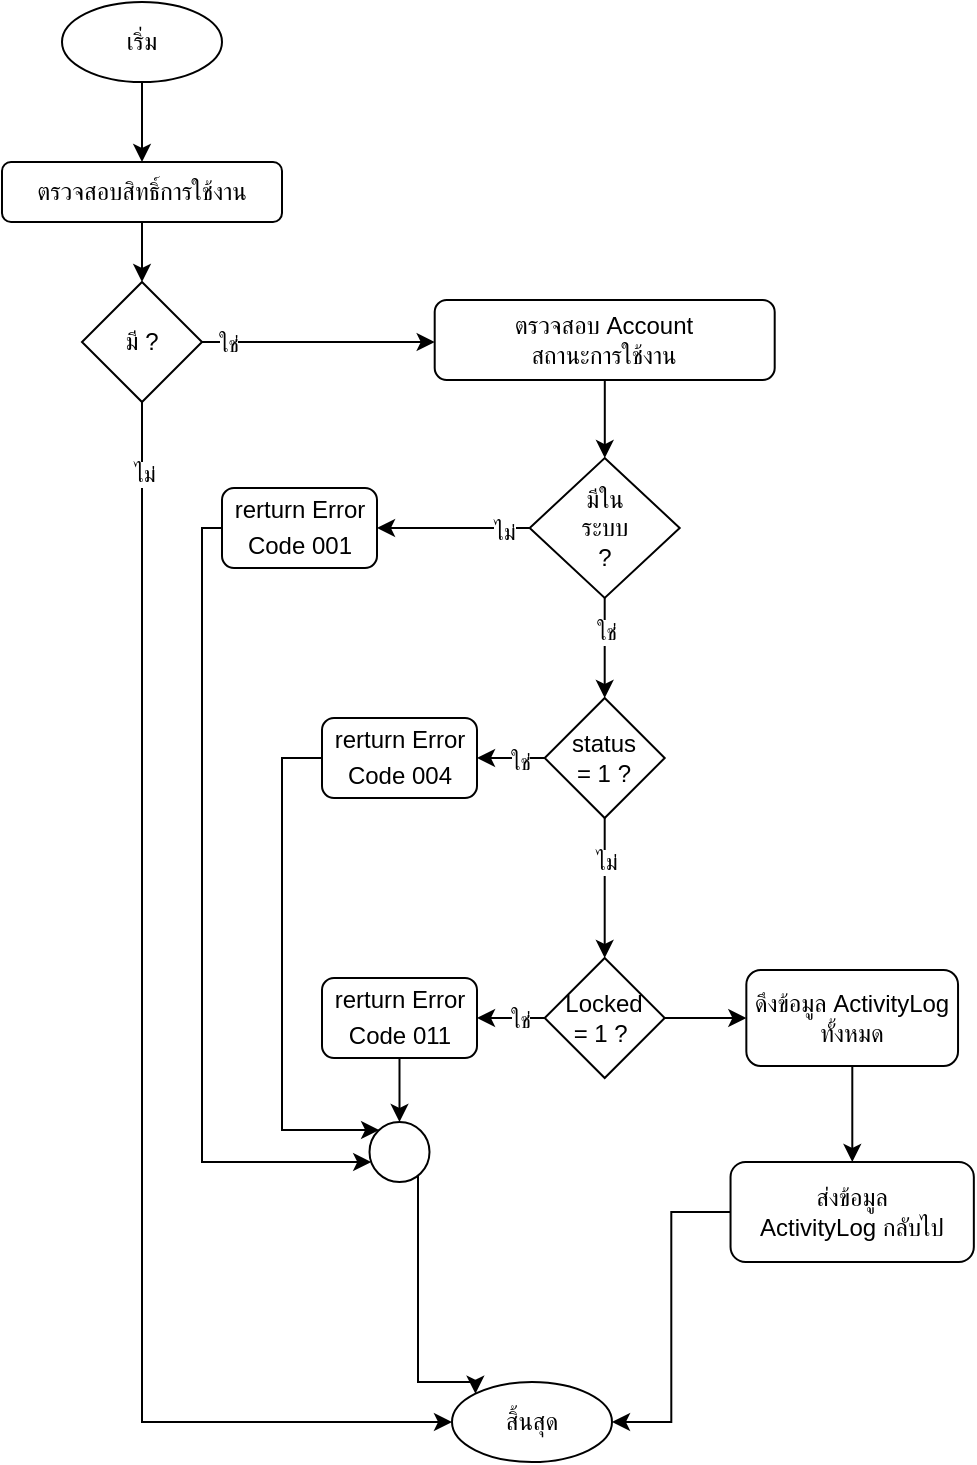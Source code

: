 <mxfile version="21.3.7" type="github" pages="4">
  <diagram name="หน้า-1" id="tiCta9_tQPxMo0woJ-PT">
    <mxGraphModel dx="1914" dy="1011" grid="1" gridSize="10" guides="1" tooltips="1" connect="1" arrows="1" fold="1" page="1" pageScale="1" pageWidth="827" pageHeight="1169" math="0" shadow="0">
      <root>
        <mxCell id="0" />
        <mxCell id="1" parent="0" />
        <mxCell id="zOOIBj5y91EJWNY3sWVs-1" value="เริ่ม" style="ellipse;whiteSpace=wrap;html=1;" vertex="1" parent="1">
          <mxGeometry x="212" y="130" width="80" height="40" as="geometry" />
        </mxCell>
        <mxCell id="zOOIBj5y91EJWNY3sWVs-2" value="ตรวจสอบสิทธิ์การใช้งาน" style="rounded=1;whiteSpace=wrap;html=1;" vertex="1" parent="1">
          <mxGeometry x="182" y="210" width="140" height="30" as="geometry" />
        </mxCell>
        <mxCell id="zOOIBj5y91EJWNY3sWVs-3" value="" style="edgeStyle=orthogonalEdgeStyle;rounded=0;orthogonalLoop=1;jettySize=auto;html=1;" edge="1" parent="1" source="zOOIBj5y91EJWNY3sWVs-1" target="zOOIBj5y91EJWNY3sWVs-2">
          <mxGeometry relative="1" as="geometry" />
        </mxCell>
        <mxCell id="zOOIBj5y91EJWNY3sWVs-4" value="มี ?" style="rhombus;whiteSpace=wrap;html=1;" vertex="1" parent="1">
          <mxGeometry x="222" y="270" width="60" height="60" as="geometry" />
        </mxCell>
        <mxCell id="zOOIBj5y91EJWNY3sWVs-5" value="" style="edgeStyle=orthogonalEdgeStyle;rounded=0;orthogonalLoop=1;jettySize=auto;html=1;" edge="1" parent="1" source="zOOIBj5y91EJWNY3sWVs-2" target="zOOIBj5y91EJWNY3sWVs-4">
          <mxGeometry relative="1" as="geometry" />
        </mxCell>
        <mxCell id="zOOIBj5y91EJWNY3sWVs-6" value="สิ้นสุด" style="ellipse;whiteSpace=wrap;html=1;" vertex="1" parent="1">
          <mxGeometry x="407" y="820" width="80" height="40" as="geometry" />
        </mxCell>
        <mxCell id="zOOIBj5y91EJWNY3sWVs-7" style="edgeStyle=orthogonalEdgeStyle;rounded=0;orthogonalLoop=1;jettySize=auto;html=1;entryX=0;entryY=0.5;entryDx=0;entryDy=0;" edge="1" parent="1" source="zOOIBj5y91EJWNY3sWVs-4" target="zOOIBj5y91EJWNY3sWVs-6">
          <mxGeometry relative="1" as="geometry">
            <Array as="points">
              <mxPoint x="252" y="840" />
            </Array>
          </mxGeometry>
        </mxCell>
        <mxCell id="zOOIBj5y91EJWNY3sWVs-8" value="ไม่" style="edgeLabel;html=1;align=center;verticalAlign=middle;resizable=0;points=[];" vertex="1" connectable="0" parent="zOOIBj5y91EJWNY3sWVs-7">
          <mxGeometry x="-0.892" y="1" relative="1" as="geometry">
            <mxPoint as="offset" />
          </mxGeometry>
        </mxCell>
        <mxCell id="zOOIBj5y91EJWNY3sWVs-9" value="ตรวจสอบ Account &lt;br&gt;สถานะการใช้งาน" style="rounded=1;whiteSpace=wrap;html=1;" vertex="1" parent="1">
          <mxGeometry x="398.35" y="279" width="170" height="40" as="geometry" />
        </mxCell>
        <mxCell id="zOOIBj5y91EJWNY3sWVs-10" value="" style="edgeStyle=orthogonalEdgeStyle;rounded=0;orthogonalLoop=1;jettySize=auto;html=1;" edge="1" parent="1" source="zOOIBj5y91EJWNY3sWVs-4" target="zOOIBj5y91EJWNY3sWVs-9">
          <mxGeometry relative="1" as="geometry">
            <Array as="points">
              <mxPoint x="362" y="300" />
              <mxPoint x="362" y="300" />
            </Array>
          </mxGeometry>
        </mxCell>
        <mxCell id="zOOIBj5y91EJWNY3sWVs-11" value="ใช่" style="edgeLabel;html=1;align=center;verticalAlign=middle;resizable=0;points=[];" vertex="1" connectable="0" parent="zOOIBj5y91EJWNY3sWVs-10">
          <mxGeometry x="-0.78" y="-1" relative="1" as="geometry">
            <mxPoint as="offset" />
          </mxGeometry>
        </mxCell>
        <mxCell id="zOOIBj5y91EJWNY3sWVs-12" value="มีใน&lt;br&gt;ระบบ &lt;br&gt;?" style="rhombus;whiteSpace=wrap;html=1;" vertex="1" parent="1">
          <mxGeometry x="445.85" y="358" width="75" height="70" as="geometry" />
        </mxCell>
        <mxCell id="zOOIBj5y91EJWNY3sWVs-13" value="" style="edgeStyle=orthogonalEdgeStyle;rounded=0;orthogonalLoop=1;jettySize=auto;html=1;" edge="1" parent="1" source="zOOIBj5y91EJWNY3sWVs-9" target="zOOIBj5y91EJWNY3sWVs-12">
          <mxGeometry relative="1" as="geometry" />
        </mxCell>
        <mxCell id="zOOIBj5y91EJWNY3sWVs-14" value="status&lt;br style=&quot;border-color: var(--border-color);&quot;&gt;= 1 ?" style="rhombus;whiteSpace=wrap;html=1;" vertex="1" parent="1">
          <mxGeometry x="453.35" y="478" width="60" height="60" as="geometry" />
        </mxCell>
        <mxCell id="zOOIBj5y91EJWNY3sWVs-15" value="" style="edgeStyle=orthogonalEdgeStyle;rounded=0;orthogonalLoop=1;jettySize=auto;html=1;" edge="1" parent="1" source="zOOIBj5y91EJWNY3sWVs-12" target="zOOIBj5y91EJWNY3sWVs-14">
          <mxGeometry relative="1" as="geometry" />
        </mxCell>
        <mxCell id="zOOIBj5y91EJWNY3sWVs-16" value="ใช่" style="edgeLabel;html=1;align=center;verticalAlign=middle;resizable=0;points=[];" vertex="1" connectable="0" parent="zOOIBj5y91EJWNY3sWVs-15">
          <mxGeometry x="-0.325" y="2" relative="1" as="geometry">
            <mxPoint x="-2" as="offset" />
          </mxGeometry>
        </mxCell>
        <mxCell id="zOOIBj5y91EJWNY3sWVs-17" value="Locked&lt;br style=&quot;border-color: var(--border-color);&quot;&gt;= 1 ?&amp;nbsp;" style="rhombus;whiteSpace=wrap;html=1;" vertex="1" parent="1">
          <mxGeometry x="453.35" y="608" width="60" height="60" as="geometry" />
        </mxCell>
        <mxCell id="zOOIBj5y91EJWNY3sWVs-18" value="" style="edgeStyle=orthogonalEdgeStyle;rounded=0;orthogonalLoop=1;jettySize=auto;html=1;" edge="1" parent="1" source="zOOIBj5y91EJWNY3sWVs-14" target="zOOIBj5y91EJWNY3sWVs-17">
          <mxGeometry relative="1" as="geometry" />
        </mxCell>
        <mxCell id="zOOIBj5y91EJWNY3sWVs-19" value="ไม่" style="edgeLabel;html=1;align=center;verticalAlign=middle;resizable=0;points=[];" vertex="1" connectable="0" parent="zOOIBj5y91EJWNY3sWVs-18">
          <mxGeometry x="-0.374" relative="1" as="geometry">
            <mxPoint as="offset" />
          </mxGeometry>
        </mxCell>
        <mxCell id="zOOIBj5y91EJWNY3sWVs-20" style="edgeStyle=orthogonalEdgeStyle;rounded=0;orthogonalLoop=1;jettySize=auto;html=1;entryX=0;entryY=0;entryDx=0;entryDy=0;" edge="1" parent="1" source="zOOIBj5y91EJWNY3sWVs-21" target="zOOIBj5y91EJWNY3sWVs-6">
          <mxGeometry relative="1" as="geometry">
            <Array as="points">
              <mxPoint x="390" y="820" />
              <mxPoint x="419" y="820" />
            </Array>
          </mxGeometry>
        </mxCell>
        <mxCell id="zOOIBj5y91EJWNY3sWVs-21" value="" style="ellipse;whiteSpace=wrap;html=1;aspect=fixed;" vertex="1" parent="1">
          <mxGeometry x="365.75" y="690" width="30" height="30" as="geometry" />
        </mxCell>
        <mxCell id="zOOIBj5y91EJWNY3sWVs-22" style="edgeStyle=orthogonalEdgeStyle;rounded=0;orthogonalLoop=1;jettySize=auto;html=1;" edge="1" parent="1" source="zOOIBj5y91EJWNY3sWVs-23" target="zOOIBj5y91EJWNY3sWVs-21">
          <mxGeometry relative="1" as="geometry">
            <Array as="points">
              <mxPoint x="282" y="393" />
              <mxPoint x="282" y="710" />
            </Array>
          </mxGeometry>
        </mxCell>
        <mxCell id="zOOIBj5y91EJWNY3sWVs-23" value="rerturn Error Code&amp;nbsp;001&lt;span style=&quot;font-size: medium; text-align: start;&quot;&gt;&lt;/span&gt;" style="rounded=1;whiteSpace=wrap;html=1;" vertex="1" parent="1">
          <mxGeometry x="292" y="373" width="77.5" height="40" as="geometry" />
        </mxCell>
        <mxCell id="zOOIBj5y91EJWNY3sWVs-24" style="edgeStyle=orthogonalEdgeStyle;rounded=0;orthogonalLoop=1;jettySize=auto;html=1;" edge="1" parent="1" source="zOOIBj5y91EJWNY3sWVs-12" target="zOOIBj5y91EJWNY3sWVs-23">
          <mxGeometry relative="1" as="geometry">
            <mxPoint x="382.1" y="498" as="targetPoint" />
          </mxGeometry>
        </mxCell>
        <mxCell id="zOOIBj5y91EJWNY3sWVs-25" value="ไม่" style="edgeLabel;html=1;align=center;verticalAlign=middle;resizable=0;points=[];" vertex="1" connectable="0" parent="zOOIBj5y91EJWNY3sWVs-24">
          <mxGeometry x="-0.657" y="2" relative="1" as="geometry">
            <mxPoint as="offset" />
          </mxGeometry>
        </mxCell>
        <mxCell id="zOOIBj5y91EJWNY3sWVs-26" style="edgeStyle=orthogonalEdgeStyle;rounded=0;orthogonalLoop=1;jettySize=auto;html=1;entryX=0.5;entryY=0;entryDx=0;entryDy=0;" edge="1" parent="1" source="zOOIBj5y91EJWNY3sWVs-27" target="zOOIBj5y91EJWNY3sWVs-21">
          <mxGeometry relative="1" as="geometry" />
        </mxCell>
        <mxCell id="zOOIBj5y91EJWNY3sWVs-27" value="rerturn Error Code&amp;nbsp;011&lt;span style=&quot;font-size: medium; text-align: start;&quot;&gt;&lt;/span&gt;" style="rounded=1;whiteSpace=wrap;html=1;" vertex="1" parent="1">
          <mxGeometry x="342" y="618" width="77.5" height="40" as="geometry" />
        </mxCell>
        <mxCell id="zOOIBj5y91EJWNY3sWVs-28" value="" style="edgeStyle=orthogonalEdgeStyle;rounded=0;orthogonalLoop=1;jettySize=auto;html=1;" edge="1" parent="1" source="zOOIBj5y91EJWNY3sWVs-17" target="zOOIBj5y91EJWNY3sWVs-27">
          <mxGeometry relative="1" as="geometry" />
        </mxCell>
        <mxCell id="zOOIBj5y91EJWNY3sWVs-29" value="ใช่" style="edgeLabel;html=1;align=center;verticalAlign=middle;resizable=0;points=[];" vertex="1" connectable="0" parent="zOOIBj5y91EJWNY3sWVs-28">
          <mxGeometry x="-0.461" y="1" relative="1" as="geometry">
            <mxPoint as="offset" />
          </mxGeometry>
        </mxCell>
        <mxCell id="zOOIBj5y91EJWNY3sWVs-30" style="edgeStyle=orthogonalEdgeStyle;rounded=0;orthogonalLoop=1;jettySize=auto;html=1;" edge="1" parent="1" source="zOOIBj5y91EJWNY3sWVs-31" target="zOOIBj5y91EJWNY3sWVs-21">
          <mxGeometry relative="1" as="geometry">
            <mxPoint x="382" y="700" as="targetPoint" />
            <Array as="points">
              <mxPoint x="322" y="508" />
              <mxPoint x="322" y="694" />
            </Array>
          </mxGeometry>
        </mxCell>
        <mxCell id="zOOIBj5y91EJWNY3sWVs-31" value="rerturn Error Code&amp;nbsp;004&lt;span style=&quot;font-size: medium; text-align: start;&quot;&gt;&lt;/span&gt;" style="rounded=1;whiteSpace=wrap;html=1;" vertex="1" parent="1">
          <mxGeometry x="342" y="488" width="77.5" height="40" as="geometry" />
        </mxCell>
        <mxCell id="zOOIBj5y91EJWNY3sWVs-32" value="" style="edgeStyle=orthogonalEdgeStyle;rounded=0;orthogonalLoop=1;jettySize=auto;html=1;" edge="1" parent="1" source="zOOIBj5y91EJWNY3sWVs-14" target="zOOIBj5y91EJWNY3sWVs-31">
          <mxGeometry relative="1" as="geometry" />
        </mxCell>
        <mxCell id="zOOIBj5y91EJWNY3sWVs-33" value="ใช่" style="edgeLabel;html=1;align=center;verticalAlign=middle;resizable=0;points=[];" vertex="1" connectable="0" parent="zOOIBj5y91EJWNY3sWVs-32">
          <mxGeometry x="-0.461" y="2" relative="1" as="geometry">
            <mxPoint as="offset" />
          </mxGeometry>
        </mxCell>
        <mxCell id="zOOIBj5y91EJWNY3sWVs-34" value="ดึงข้อมูล ActivityLog ทั้งหมด" style="rounded=1;whiteSpace=wrap;html=1;" vertex="1" parent="1">
          <mxGeometry x="554.17" y="614" width="105.85" height="48" as="geometry" />
        </mxCell>
        <mxCell id="zOOIBj5y91EJWNY3sWVs-35" value="" style="edgeStyle=orthogonalEdgeStyle;rounded=0;orthogonalLoop=1;jettySize=auto;html=1;" edge="1" parent="1" source="zOOIBj5y91EJWNY3sWVs-17" target="zOOIBj5y91EJWNY3sWVs-34">
          <mxGeometry relative="1" as="geometry" />
        </mxCell>
        <mxCell id="zOOIBj5y91EJWNY3sWVs-36" style="edgeStyle=orthogonalEdgeStyle;rounded=0;orthogonalLoop=1;jettySize=auto;html=1;entryX=1;entryY=0.5;entryDx=0;entryDy=0;" edge="1" parent="1" source="zOOIBj5y91EJWNY3sWVs-37" target="zOOIBj5y91EJWNY3sWVs-6">
          <mxGeometry relative="1" as="geometry" />
        </mxCell>
        <mxCell id="zOOIBj5y91EJWNY3sWVs-37" value="ส่งข้อมูล&lt;br&gt;ActivityLog กลับไป" style="rounded=1;whiteSpace=wrap;html=1;" vertex="1" parent="1">
          <mxGeometry x="546.27" y="710" width="121.65" height="50" as="geometry" />
        </mxCell>
        <mxCell id="zOOIBj5y91EJWNY3sWVs-38" value="" style="edgeStyle=orthogonalEdgeStyle;rounded=0;orthogonalLoop=1;jettySize=auto;html=1;" edge="1" parent="1" source="zOOIBj5y91EJWNY3sWVs-34" target="zOOIBj5y91EJWNY3sWVs-37">
          <mxGeometry relative="1" as="geometry" />
        </mxCell>
      </root>
    </mxGraphModel>
  </diagram>
  <diagram id="p3JnmMFPephA0iRDByVq" name="หน้า-2">
    <mxGraphModel dx="1914" dy="1011" grid="1" gridSize="10" guides="1" tooltips="1" connect="1" arrows="1" fold="1" page="1" pageScale="1" pageWidth="827" pageHeight="1169" math="0" shadow="0">
      <root>
        <mxCell id="0" />
        <mxCell id="1" parent="0" />
        <mxCell id="CZU3v5XMUnkHZHrmvjbU-1" value="" style="group" vertex="1" connectable="0" parent="1">
          <mxGeometry x="60" y="110" width="707.5" height="730" as="geometry" />
        </mxCell>
        <mxCell id="CZU3v5XMUnkHZHrmvjbU-2" value="เริ่ม" style="ellipse;whiteSpace=wrap;html=1;" vertex="1" parent="CZU3v5XMUnkHZHrmvjbU-1">
          <mxGeometry x="30" width="80" height="40" as="geometry" />
        </mxCell>
        <mxCell id="CZU3v5XMUnkHZHrmvjbU-3" value="ตรวจสอบสิทธิ์การใช้งาน" style="rounded=1;whiteSpace=wrap;html=1;" vertex="1" parent="CZU3v5XMUnkHZHrmvjbU-1">
          <mxGeometry y="80" width="140" height="30" as="geometry" />
        </mxCell>
        <mxCell id="CZU3v5XMUnkHZHrmvjbU-4" value="" style="edgeStyle=orthogonalEdgeStyle;rounded=0;orthogonalLoop=1;jettySize=auto;html=1;" edge="1" parent="CZU3v5XMUnkHZHrmvjbU-1" source="CZU3v5XMUnkHZHrmvjbU-2" target="CZU3v5XMUnkHZHrmvjbU-3">
          <mxGeometry relative="1" as="geometry" />
        </mxCell>
        <mxCell id="CZU3v5XMUnkHZHrmvjbU-5" value="มี ?" style="rhombus;whiteSpace=wrap;html=1;" vertex="1" parent="CZU3v5XMUnkHZHrmvjbU-1">
          <mxGeometry x="40" y="140" width="60" height="60" as="geometry" />
        </mxCell>
        <mxCell id="CZU3v5XMUnkHZHrmvjbU-6" value="" style="edgeStyle=orthogonalEdgeStyle;rounded=0;orthogonalLoop=1;jettySize=auto;html=1;" edge="1" parent="CZU3v5XMUnkHZHrmvjbU-1" source="CZU3v5XMUnkHZHrmvjbU-3" target="CZU3v5XMUnkHZHrmvjbU-5">
          <mxGeometry relative="1" as="geometry" />
        </mxCell>
        <mxCell id="CZU3v5XMUnkHZHrmvjbU-7" value="สิ้นสุด" style="ellipse;whiteSpace=wrap;html=1;" vertex="1" parent="CZU3v5XMUnkHZHrmvjbU-1">
          <mxGeometry x="225" y="690" width="80" height="40" as="geometry" />
        </mxCell>
        <mxCell id="CZU3v5XMUnkHZHrmvjbU-8" style="edgeStyle=orthogonalEdgeStyle;rounded=0;orthogonalLoop=1;jettySize=auto;html=1;entryX=0;entryY=0.5;entryDx=0;entryDy=0;" edge="1" parent="CZU3v5XMUnkHZHrmvjbU-1" source="CZU3v5XMUnkHZHrmvjbU-5" target="CZU3v5XMUnkHZHrmvjbU-7">
          <mxGeometry relative="1" as="geometry">
            <Array as="points">
              <mxPoint x="70" y="710" />
            </Array>
          </mxGeometry>
        </mxCell>
        <mxCell id="CZU3v5XMUnkHZHrmvjbU-9" value="ไม่" style="edgeLabel;html=1;align=center;verticalAlign=middle;resizable=0;points=[];" vertex="1" connectable="0" parent="CZU3v5XMUnkHZHrmvjbU-8">
          <mxGeometry x="-0.892" y="1" relative="1" as="geometry">
            <mxPoint as="offset" />
          </mxGeometry>
        </mxCell>
        <mxCell id="CZU3v5XMUnkHZHrmvjbU-10" value="ตรวจสอบ Account &lt;br&gt;สถานะการใช้งาน" style="rounded=1;whiteSpace=wrap;html=1;" vertex="1" parent="CZU3v5XMUnkHZHrmvjbU-1">
          <mxGeometry x="216.35" y="149" width="170" height="40" as="geometry" />
        </mxCell>
        <mxCell id="CZU3v5XMUnkHZHrmvjbU-11" value="" style="edgeStyle=orthogonalEdgeStyle;rounded=0;orthogonalLoop=1;jettySize=auto;html=1;" edge="1" parent="CZU3v5XMUnkHZHrmvjbU-1" source="CZU3v5XMUnkHZHrmvjbU-5" target="CZU3v5XMUnkHZHrmvjbU-10">
          <mxGeometry relative="1" as="geometry">
            <Array as="points">
              <mxPoint x="180" y="170" />
              <mxPoint x="180" y="170" />
            </Array>
          </mxGeometry>
        </mxCell>
        <mxCell id="CZU3v5XMUnkHZHrmvjbU-12" value="ใช่" style="edgeLabel;html=1;align=center;verticalAlign=middle;resizable=0;points=[];" vertex="1" connectable="0" parent="CZU3v5XMUnkHZHrmvjbU-11">
          <mxGeometry x="-0.78" y="-1" relative="1" as="geometry">
            <mxPoint as="offset" />
          </mxGeometry>
        </mxCell>
        <mxCell id="CZU3v5XMUnkHZHrmvjbU-13" value="มีใน&lt;br&gt;ระบบ &lt;br&gt;?" style="rhombus;whiteSpace=wrap;html=1;" vertex="1" parent="CZU3v5XMUnkHZHrmvjbU-1">
          <mxGeometry x="263.85" y="228" width="75" height="70" as="geometry" />
        </mxCell>
        <mxCell id="CZU3v5XMUnkHZHrmvjbU-14" value="" style="edgeStyle=orthogonalEdgeStyle;rounded=0;orthogonalLoop=1;jettySize=auto;html=1;" edge="1" parent="CZU3v5XMUnkHZHrmvjbU-1" source="CZU3v5XMUnkHZHrmvjbU-10" target="CZU3v5XMUnkHZHrmvjbU-13">
          <mxGeometry relative="1" as="geometry" />
        </mxCell>
        <mxCell id="CZU3v5XMUnkHZHrmvjbU-15" value="status&lt;br style=&quot;border-color: var(--border-color);&quot;&gt;= 1 ?" style="rhombus;whiteSpace=wrap;html=1;" vertex="1" parent="CZU3v5XMUnkHZHrmvjbU-1">
          <mxGeometry x="271.35" y="348" width="60" height="60" as="geometry" />
        </mxCell>
        <mxCell id="CZU3v5XMUnkHZHrmvjbU-16" value="" style="edgeStyle=orthogonalEdgeStyle;rounded=0;orthogonalLoop=1;jettySize=auto;html=1;" edge="1" parent="CZU3v5XMUnkHZHrmvjbU-1" source="CZU3v5XMUnkHZHrmvjbU-13" target="CZU3v5XMUnkHZHrmvjbU-15">
          <mxGeometry relative="1" as="geometry" />
        </mxCell>
        <mxCell id="CZU3v5XMUnkHZHrmvjbU-17" value="ใช่" style="edgeLabel;html=1;align=center;verticalAlign=middle;resizable=0;points=[];" vertex="1" connectable="0" parent="CZU3v5XMUnkHZHrmvjbU-16">
          <mxGeometry x="-0.325" y="2" relative="1" as="geometry">
            <mxPoint x="-2" as="offset" />
          </mxGeometry>
        </mxCell>
        <mxCell id="CZU3v5XMUnkHZHrmvjbU-18" value="Locked&lt;br style=&quot;border-color: var(--border-color);&quot;&gt;= 1 ?&amp;nbsp;" style="rhombus;whiteSpace=wrap;html=1;" vertex="1" parent="CZU3v5XMUnkHZHrmvjbU-1">
          <mxGeometry x="271.35" y="478" width="60" height="60" as="geometry" />
        </mxCell>
        <mxCell id="CZU3v5XMUnkHZHrmvjbU-19" value="" style="edgeStyle=orthogonalEdgeStyle;rounded=0;orthogonalLoop=1;jettySize=auto;html=1;" edge="1" parent="CZU3v5XMUnkHZHrmvjbU-1" source="CZU3v5XMUnkHZHrmvjbU-15" target="CZU3v5XMUnkHZHrmvjbU-18">
          <mxGeometry relative="1" as="geometry" />
        </mxCell>
        <mxCell id="CZU3v5XMUnkHZHrmvjbU-20" value="ไม่" style="edgeLabel;html=1;align=center;verticalAlign=middle;resizable=0;points=[];" vertex="1" connectable="0" parent="CZU3v5XMUnkHZHrmvjbU-19">
          <mxGeometry x="-0.374" relative="1" as="geometry">
            <mxPoint as="offset" />
          </mxGeometry>
        </mxCell>
        <mxCell id="CZU3v5XMUnkHZHrmvjbU-21" style="edgeStyle=orthogonalEdgeStyle;rounded=0;orthogonalLoop=1;jettySize=auto;html=1;entryX=0;entryY=0;entryDx=0;entryDy=0;" edge="1" parent="CZU3v5XMUnkHZHrmvjbU-1" source="CZU3v5XMUnkHZHrmvjbU-22" target="CZU3v5XMUnkHZHrmvjbU-7">
          <mxGeometry relative="1" as="geometry">
            <Array as="points">
              <mxPoint x="208" y="690" />
              <mxPoint x="237" y="690" />
            </Array>
          </mxGeometry>
        </mxCell>
        <mxCell id="CZU3v5XMUnkHZHrmvjbU-22" value="" style="ellipse;whiteSpace=wrap;html=1;aspect=fixed;" vertex="1" parent="CZU3v5XMUnkHZHrmvjbU-1">
          <mxGeometry x="183.75" y="560" width="30" height="30" as="geometry" />
        </mxCell>
        <mxCell id="CZU3v5XMUnkHZHrmvjbU-23" style="edgeStyle=orthogonalEdgeStyle;rounded=0;orthogonalLoop=1;jettySize=auto;html=1;" edge="1" parent="CZU3v5XMUnkHZHrmvjbU-1" source="CZU3v5XMUnkHZHrmvjbU-24" target="CZU3v5XMUnkHZHrmvjbU-22">
          <mxGeometry relative="1" as="geometry">
            <Array as="points">
              <mxPoint x="100" y="263" />
              <mxPoint x="100" y="580" />
            </Array>
          </mxGeometry>
        </mxCell>
        <mxCell id="CZU3v5XMUnkHZHrmvjbU-24" value="rerturn Error Code&amp;nbsp;001&lt;span style=&quot;font-size: medium; text-align: start;&quot;&gt;&lt;/span&gt;" style="rounded=1;whiteSpace=wrap;html=1;" vertex="1" parent="CZU3v5XMUnkHZHrmvjbU-1">
          <mxGeometry x="110" y="243" width="77.5" height="40" as="geometry" />
        </mxCell>
        <mxCell id="CZU3v5XMUnkHZHrmvjbU-25" style="edgeStyle=orthogonalEdgeStyle;rounded=0;orthogonalLoop=1;jettySize=auto;html=1;" edge="1" parent="CZU3v5XMUnkHZHrmvjbU-1" source="CZU3v5XMUnkHZHrmvjbU-13" target="CZU3v5XMUnkHZHrmvjbU-24">
          <mxGeometry relative="1" as="geometry">
            <mxPoint x="200.1" y="368" as="targetPoint" />
          </mxGeometry>
        </mxCell>
        <mxCell id="CZU3v5XMUnkHZHrmvjbU-26" value="ไม่" style="edgeLabel;html=1;align=center;verticalAlign=middle;resizable=0;points=[];" vertex="1" connectable="0" parent="CZU3v5XMUnkHZHrmvjbU-25">
          <mxGeometry x="-0.657" y="2" relative="1" as="geometry">
            <mxPoint as="offset" />
          </mxGeometry>
        </mxCell>
        <mxCell id="CZU3v5XMUnkHZHrmvjbU-27" style="edgeStyle=orthogonalEdgeStyle;rounded=0;orthogonalLoop=1;jettySize=auto;html=1;entryX=0.5;entryY=0;entryDx=0;entryDy=0;" edge="1" parent="CZU3v5XMUnkHZHrmvjbU-1" source="CZU3v5XMUnkHZHrmvjbU-28" target="CZU3v5XMUnkHZHrmvjbU-22">
          <mxGeometry relative="1" as="geometry" />
        </mxCell>
        <mxCell id="CZU3v5XMUnkHZHrmvjbU-28" value="rerturn Error Code&amp;nbsp;011&lt;span style=&quot;font-size: medium; text-align: start;&quot;&gt;&lt;/span&gt;" style="rounded=1;whiteSpace=wrap;html=1;" vertex="1" parent="CZU3v5XMUnkHZHrmvjbU-1">
          <mxGeometry x="160" y="488" width="77.5" height="40" as="geometry" />
        </mxCell>
        <mxCell id="CZU3v5XMUnkHZHrmvjbU-29" value="" style="edgeStyle=orthogonalEdgeStyle;rounded=0;orthogonalLoop=1;jettySize=auto;html=1;" edge="1" parent="CZU3v5XMUnkHZHrmvjbU-1" source="CZU3v5XMUnkHZHrmvjbU-18" target="CZU3v5XMUnkHZHrmvjbU-28">
          <mxGeometry relative="1" as="geometry" />
        </mxCell>
        <mxCell id="CZU3v5XMUnkHZHrmvjbU-30" value="ใช่" style="edgeLabel;html=1;align=center;verticalAlign=middle;resizable=0;points=[];" vertex="1" connectable="0" parent="CZU3v5XMUnkHZHrmvjbU-29">
          <mxGeometry x="-0.461" y="1" relative="1" as="geometry">
            <mxPoint as="offset" />
          </mxGeometry>
        </mxCell>
        <mxCell id="CZU3v5XMUnkHZHrmvjbU-31" style="edgeStyle=orthogonalEdgeStyle;rounded=0;orthogonalLoop=1;jettySize=auto;html=1;" edge="1" parent="CZU3v5XMUnkHZHrmvjbU-1" source="CZU3v5XMUnkHZHrmvjbU-32" target="CZU3v5XMUnkHZHrmvjbU-22">
          <mxGeometry relative="1" as="geometry">
            <mxPoint x="200" y="570" as="targetPoint" />
            <Array as="points">
              <mxPoint x="140" y="378" />
              <mxPoint x="140" y="564" />
            </Array>
          </mxGeometry>
        </mxCell>
        <mxCell id="CZU3v5XMUnkHZHrmvjbU-32" value="rerturn Error Code&amp;nbsp;004&lt;span style=&quot;font-size: medium; text-align: start;&quot;&gt;&lt;/span&gt;" style="rounded=1;whiteSpace=wrap;html=1;" vertex="1" parent="CZU3v5XMUnkHZHrmvjbU-1">
          <mxGeometry x="160" y="358" width="77.5" height="40" as="geometry" />
        </mxCell>
        <mxCell id="CZU3v5XMUnkHZHrmvjbU-33" value="" style="edgeStyle=orthogonalEdgeStyle;rounded=0;orthogonalLoop=1;jettySize=auto;html=1;" edge="1" parent="CZU3v5XMUnkHZHrmvjbU-1" source="CZU3v5XMUnkHZHrmvjbU-15" target="CZU3v5XMUnkHZHrmvjbU-32">
          <mxGeometry relative="1" as="geometry" />
        </mxCell>
        <mxCell id="CZU3v5XMUnkHZHrmvjbU-34" value="ใช่" style="edgeLabel;html=1;align=center;verticalAlign=middle;resizable=0;points=[];" vertex="1" connectable="0" parent="CZU3v5XMUnkHZHrmvjbU-33">
          <mxGeometry x="-0.461" y="2" relative="1" as="geometry">
            <mxPoint as="offset" />
          </mxGeometry>
        </mxCell>
        <mxCell id="CZU3v5XMUnkHZHrmvjbU-35" value="ดึงข้อมูลบริษัทผู้ตรวจสอบบัญชีด้วย&lt;br&gt;รหัสอ้างอิงที่ได้รับ&lt;span style=&quot;font-size: medium; text-align: start;&quot;&gt;&lt;/span&gt;" style="rounded=1;whiteSpace=wrap;html=1;" vertex="1" parent="CZU3v5XMUnkHZHrmvjbU-1">
          <mxGeometry x="363" y="477" width="123.65" height="62" as="geometry" />
        </mxCell>
        <mxCell id="CZU3v5XMUnkHZHrmvjbU-36" value="" style="edgeStyle=orthogonalEdgeStyle;rounded=0;orthogonalLoop=1;jettySize=auto;html=1;" edge="1" parent="CZU3v5XMUnkHZHrmvjbU-1" source="CZU3v5XMUnkHZHrmvjbU-18" target="CZU3v5XMUnkHZHrmvjbU-35">
          <mxGeometry relative="1" as="geometry" />
        </mxCell>
        <mxCell id="CZU3v5XMUnkHZHrmvjbU-37" value="ส่งข้อมูลบริษัทผู้ตรวจสอบบัญชีกลับไป" style="rounded=1;whiteSpace=wrap;html=1;" vertex="1" parent="CZU3v5XMUnkHZHrmvjbU-1">
          <mxGeometry x="386.35" y="630" width="77.5" height="40" as="geometry" />
        </mxCell>
        <mxCell id="CZU3v5XMUnkHZHrmvjbU-38" style="edgeStyle=orthogonalEdgeStyle;rounded=0;orthogonalLoop=1;jettySize=auto;html=1;entryX=1;entryY=0.5;entryDx=0;entryDy=0;" edge="1" parent="CZU3v5XMUnkHZHrmvjbU-1" source="CZU3v5XMUnkHZHrmvjbU-40" target="CZU3v5XMUnkHZHrmvjbU-37">
          <mxGeometry relative="1" as="geometry">
            <Array as="points">
              <mxPoint x="560" y="650" />
            </Array>
          </mxGeometry>
        </mxCell>
        <mxCell id="CZU3v5XMUnkHZHrmvjbU-39" value="ใช่" style="edgeLabel;html=1;align=center;verticalAlign=middle;resizable=0;points=[];" vertex="1" connectable="0" parent="CZU3v5XMUnkHZHrmvjbU-38">
          <mxGeometry x="-0.797" y="2" relative="1" as="geometry">
            <mxPoint as="offset" />
          </mxGeometry>
        </mxCell>
        <mxCell id="CZU3v5XMUnkHZHrmvjbU-40" value="มี ?" style="rhombus;whiteSpace=wrap;html=1;" vertex="1" parent="CZU3v5XMUnkHZHrmvjbU-1">
          <mxGeometry x="530" y="545" width="60" height="60" as="geometry" />
        </mxCell>
        <mxCell id="CZU3v5XMUnkHZHrmvjbU-41" value="" style="edgeStyle=orthogonalEdgeStyle;rounded=0;orthogonalLoop=1;jettySize=auto;html=1;" edge="1" parent="CZU3v5XMUnkHZHrmvjbU-1" source="CZU3v5XMUnkHZHrmvjbU-35" target="CZU3v5XMUnkHZHrmvjbU-40">
          <mxGeometry relative="1" as="geometry" />
        </mxCell>
        <mxCell id="CZU3v5XMUnkHZHrmvjbU-42" value="rerturn Error Code 29&lt;span style=&quot;font-size: medium; text-align: start;&quot;&gt;&lt;/span&gt;" style="rounded=1;whiteSpace=wrap;html=1;" vertex="1" parent="CZU3v5XMUnkHZHrmvjbU-1">
          <mxGeometry x="630" y="555" width="77.5" height="40" as="geometry" />
        </mxCell>
        <mxCell id="CZU3v5XMUnkHZHrmvjbU-43" value="" style="edgeStyle=orthogonalEdgeStyle;rounded=0;orthogonalLoop=1;jettySize=auto;html=1;" edge="1" parent="CZU3v5XMUnkHZHrmvjbU-1" source="CZU3v5XMUnkHZHrmvjbU-40" target="CZU3v5XMUnkHZHrmvjbU-42">
          <mxGeometry relative="1" as="geometry" />
        </mxCell>
        <mxCell id="CZU3v5XMUnkHZHrmvjbU-44" value="ไม่" style="edgeLabel;html=1;align=center;verticalAlign=middle;resizable=0;points=[];" vertex="1" connectable="0" parent="CZU3v5XMUnkHZHrmvjbU-43">
          <mxGeometry x="-0.164" relative="1" as="geometry">
            <mxPoint as="offset" />
          </mxGeometry>
        </mxCell>
        <mxCell id="CZU3v5XMUnkHZHrmvjbU-45" style="edgeStyle=orthogonalEdgeStyle;rounded=0;orthogonalLoop=1;jettySize=auto;html=1;" edge="1" parent="CZU3v5XMUnkHZHrmvjbU-1" source="CZU3v5XMUnkHZHrmvjbU-46" target="CZU3v5XMUnkHZHrmvjbU-7">
          <mxGeometry relative="1" as="geometry" />
        </mxCell>
        <mxCell id="CZU3v5XMUnkHZHrmvjbU-46" value="" style="ellipse;whiteSpace=wrap;html=1;aspect=fixed;" vertex="1" parent="CZU3v5XMUnkHZHrmvjbU-1">
          <mxGeometry x="346" y="695" width="30" height="30" as="geometry" />
        </mxCell>
        <mxCell id="CZU3v5XMUnkHZHrmvjbU-47" style="edgeStyle=orthogonalEdgeStyle;rounded=0;orthogonalLoop=1;jettySize=auto;html=1;" edge="1" parent="CZU3v5XMUnkHZHrmvjbU-1" source="CZU3v5XMUnkHZHrmvjbU-37" target="CZU3v5XMUnkHZHrmvjbU-46">
          <mxGeometry relative="1" as="geometry" />
        </mxCell>
        <mxCell id="CZU3v5XMUnkHZHrmvjbU-48" style="edgeStyle=orthogonalEdgeStyle;rounded=0;orthogonalLoop=1;jettySize=auto;html=1;entryX=1;entryY=0.5;entryDx=0;entryDy=0;" edge="1" parent="CZU3v5XMUnkHZHrmvjbU-1" source="CZU3v5XMUnkHZHrmvjbU-42" target="CZU3v5XMUnkHZHrmvjbU-46">
          <mxGeometry relative="1" as="geometry">
            <mxPoint x="660" y="710" as="targetPoint" />
            <Array as="points">
              <mxPoint x="669" y="710" />
            </Array>
          </mxGeometry>
        </mxCell>
      </root>
    </mxGraphModel>
  </diagram>
  <diagram id="DjrhyOAgOkbE_VglRn3I" name="หน้า-3">
    <mxGraphModel dx="1914" dy="1011" grid="1" gridSize="10" guides="1" tooltips="1" connect="1" arrows="1" fold="1" page="1" pageScale="1" pageWidth="827" pageHeight="1169" math="0" shadow="0">
      <root>
        <mxCell id="0" />
        <mxCell id="1" parent="0" />
        <mxCell id="T5fHlgzVc6kiP7E56GTT-1" value="" style="group" vertex="1" connectable="0" parent="1">
          <mxGeometry x="65" y="100" width="710" height="730" as="geometry" />
        </mxCell>
        <mxCell id="T5fHlgzVc6kiP7E56GTT-2" value="เริ่ม" style="ellipse;whiteSpace=wrap;html=1;" vertex="1" parent="T5fHlgzVc6kiP7E56GTT-1">
          <mxGeometry x="30" width="80" height="40" as="geometry" />
        </mxCell>
        <mxCell id="T5fHlgzVc6kiP7E56GTT-3" value="ตรวจสอบสิทธิ์การใช้งาน" style="rounded=1;whiteSpace=wrap;html=1;" vertex="1" parent="T5fHlgzVc6kiP7E56GTT-1">
          <mxGeometry y="80" width="140" height="30" as="geometry" />
        </mxCell>
        <mxCell id="T5fHlgzVc6kiP7E56GTT-4" value="" style="edgeStyle=orthogonalEdgeStyle;rounded=0;orthogonalLoop=1;jettySize=auto;html=1;" edge="1" parent="T5fHlgzVc6kiP7E56GTT-1" source="T5fHlgzVc6kiP7E56GTT-2" target="T5fHlgzVc6kiP7E56GTT-3">
          <mxGeometry relative="1" as="geometry" />
        </mxCell>
        <mxCell id="T5fHlgzVc6kiP7E56GTT-5" value="มี ?" style="rhombus;whiteSpace=wrap;html=1;" vertex="1" parent="T5fHlgzVc6kiP7E56GTT-1">
          <mxGeometry x="40" y="140" width="60" height="60" as="geometry" />
        </mxCell>
        <mxCell id="T5fHlgzVc6kiP7E56GTT-6" value="" style="edgeStyle=orthogonalEdgeStyle;rounded=0;orthogonalLoop=1;jettySize=auto;html=1;" edge="1" parent="T5fHlgzVc6kiP7E56GTT-1" source="T5fHlgzVc6kiP7E56GTT-3" target="T5fHlgzVc6kiP7E56GTT-5">
          <mxGeometry relative="1" as="geometry" />
        </mxCell>
        <mxCell id="T5fHlgzVc6kiP7E56GTT-7" value="สิ้นสุด" style="ellipse;whiteSpace=wrap;html=1;" vertex="1" parent="T5fHlgzVc6kiP7E56GTT-1">
          <mxGeometry x="225" y="690" width="80" height="40" as="geometry" />
        </mxCell>
        <mxCell id="T5fHlgzVc6kiP7E56GTT-8" style="edgeStyle=orthogonalEdgeStyle;rounded=0;orthogonalLoop=1;jettySize=auto;html=1;entryX=0;entryY=0.5;entryDx=0;entryDy=0;" edge="1" parent="T5fHlgzVc6kiP7E56GTT-1" source="T5fHlgzVc6kiP7E56GTT-5" target="T5fHlgzVc6kiP7E56GTT-7">
          <mxGeometry relative="1" as="geometry">
            <Array as="points">
              <mxPoint x="70" y="710" />
            </Array>
          </mxGeometry>
        </mxCell>
        <mxCell id="T5fHlgzVc6kiP7E56GTT-9" value="ไม่" style="edgeLabel;html=1;align=center;verticalAlign=middle;resizable=0;points=[];" vertex="1" connectable="0" parent="T5fHlgzVc6kiP7E56GTT-8">
          <mxGeometry x="-0.892" y="1" relative="1" as="geometry">
            <mxPoint as="offset" />
          </mxGeometry>
        </mxCell>
        <mxCell id="T5fHlgzVc6kiP7E56GTT-10" value="ตรวจสอบ Account &lt;br&gt;สถานะการใช้งาน" style="rounded=1;whiteSpace=wrap;html=1;" vertex="1" parent="T5fHlgzVc6kiP7E56GTT-1">
          <mxGeometry x="276.0" y="150" width="170" height="40" as="geometry" />
        </mxCell>
        <mxCell id="T5fHlgzVc6kiP7E56GTT-11" value="" style="edgeStyle=orthogonalEdgeStyle;rounded=0;orthogonalLoop=1;jettySize=auto;html=1;" edge="1" parent="T5fHlgzVc6kiP7E56GTT-1" source="T5fHlgzVc6kiP7E56GTT-5" target="T5fHlgzVc6kiP7E56GTT-10">
          <mxGeometry relative="1" as="geometry">
            <Array as="points">
              <mxPoint x="180" y="170" />
              <mxPoint x="180" y="170" />
            </Array>
          </mxGeometry>
        </mxCell>
        <mxCell id="T5fHlgzVc6kiP7E56GTT-12" value="ใช่" style="edgeLabel;html=1;align=center;verticalAlign=middle;resizable=0;points=[];" vertex="1" connectable="0" parent="T5fHlgzVc6kiP7E56GTT-11">
          <mxGeometry x="-0.78" y="-1" relative="1" as="geometry">
            <mxPoint as="offset" />
          </mxGeometry>
        </mxCell>
        <mxCell id="T5fHlgzVc6kiP7E56GTT-13" value="" style="edgeStyle=orthogonalEdgeStyle;rounded=0;orthogonalLoop=1;jettySize=auto;html=1;" edge="1" parent="T5fHlgzVc6kiP7E56GTT-1" source="T5fHlgzVc6kiP7E56GTT-10" target="T5fHlgzVc6kiP7E56GTT-30">
          <mxGeometry relative="1" as="geometry" />
        </mxCell>
        <mxCell id="T5fHlgzVc6kiP7E56GTT-14" style="edgeStyle=orthogonalEdgeStyle;rounded=0;orthogonalLoop=1;jettySize=auto;html=1;entryX=0;entryY=0;entryDx=0;entryDy=0;" edge="1" parent="T5fHlgzVc6kiP7E56GTT-1" target="T5fHlgzVc6kiP7E56GTT-7">
          <mxGeometry relative="1" as="geometry">
            <Array as="points">
              <mxPoint x="208" y="690" />
              <mxPoint x="237" y="690" />
            </Array>
            <mxPoint x="160" y="680" as="sourcePoint" />
          </mxGeometry>
        </mxCell>
        <mxCell id="T5fHlgzVc6kiP7E56GTT-15" value="" style="ellipse;whiteSpace=wrap;html=1;aspect=fixed;" vertex="1" parent="T5fHlgzVc6kiP7E56GTT-1">
          <mxGeometry x="137.5" y="660" width="30" height="30" as="geometry" />
        </mxCell>
        <mxCell id="T5fHlgzVc6kiP7E56GTT-16" value="มี ?" style="rhombus;whiteSpace=wrap;html=1;" vertex="1" parent="T5fHlgzVc6kiP7E56GTT-1">
          <mxGeometry x="530" y="545" width="60" height="60" as="geometry" />
        </mxCell>
        <mxCell id="T5fHlgzVc6kiP7E56GTT-17" value="rerturn Error Code 029&lt;span style=&quot;font-size: medium; text-align: start;&quot;&gt;&lt;/span&gt;" style="rounded=1;whiteSpace=wrap;html=1;" vertex="1" parent="T5fHlgzVc6kiP7E56GTT-1">
          <mxGeometry x="321.45" y="625" width="77.5" height="40" as="geometry" />
        </mxCell>
        <mxCell id="T5fHlgzVc6kiP7E56GTT-18" style="edgeStyle=orthogonalEdgeStyle;rounded=0;orthogonalLoop=1;jettySize=auto;html=1;" edge="1" parent="T5fHlgzVc6kiP7E56GTT-1" source="T5fHlgzVc6kiP7E56GTT-19" target="T5fHlgzVc6kiP7E56GTT-7">
          <mxGeometry relative="1" as="geometry" />
        </mxCell>
        <mxCell id="T5fHlgzVc6kiP7E56GTT-19" value="" style="ellipse;whiteSpace=wrap;html=1;aspect=fixed;" vertex="1" parent="T5fHlgzVc6kiP7E56GTT-1">
          <mxGeometry x="346" y="695" width="30" height="30" as="geometry" />
        </mxCell>
        <mxCell id="T5fHlgzVc6kiP7E56GTT-20" style="edgeStyle=orthogonalEdgeStyle;rounded=0;orthogonalLoop=1;jettySize=auto;html=1;" edge="1" parent="T5fHlgzVc6kiP7E56GTT-1" source="T5fHlgzVc6kiP7E56GTT-17" target="T5fHlgzVc6kiP7E56GTT-19">
          <mxGeometry relative="1" as="geometry" />
        </mxCell>
        <mxCell id="T5fHlgzVc6kiP7E56GTT-21" value="" style="edgeStyle=orthogonalEdgeStyle;rounded=0;orthogonalLoop=1;jettySize=auto;html=1;entryX=0.543;entryY=-0.009;entryDx=0;entryDy=0;entryPerimeter=0;" edge="1" parent="T5fHlgzVc6kiP7E56GTT-1" source="T5fHlgzVc6kiP7E56GTT-22" target="T5fHlgzVc6kiP7E56GTT-25">
          <mxGeometry relative="1" as="geometry" />
        </mxCell>
        <mxCell id="T5fHlgzVc6kiP7E56GTT-22" value="สร้างข้อมูลบริษัทผู้ตรวจสอบบัญชี&lt;span style=&quot;font-size: medium; text-align: start;&quot;&gt;&lt;/span&gt;" style="rounded=1;whiteSpace=wrap;html=1;" vertex="1" parent="T5fHlgzVc6kiP7E56GTT-1">
          <mxGeometry x="613.75" y="552.5" width="96.25" height="42.5" as="geometry" />
        </mxCell>
        <mxCell id="T5fHlgzVc6kiP7E56GTT-23" style="edgeStyle=orthogonalEdgeStyle;rounded=0;orthogonalLoop=1;jettySize=auto;html=1;" edge="1" parent="T5fHlgzVc6kiP7E56GTT-1" source="T5fHlgzVc6kiP7E56GTT-16" target="T5fHlgzVc6kiP7E56GTT-22">
          <mxGeometry relative="1" as="geometry">
            <Array as="points" />
            <mxPoint x="560" y="660" as="targetPoint" />
          </mxGeometry>
        </mxCell>
        <mxCell id="T5fHlgzVc6kiP7E56GTT-24" value="ไม่" style="edgeLabel;html=1;align=center;verticalAlign=middle;resizable=0;points=[];" vertex="1" connectable="0" parent="T5fHlgzVc6kiP7E56GTT-23">
          <mxGeometry x="-0.797" y="2" relative="1" as="geometry">
            <mxPoint as="offset" />
          </mxGeometry>
        </mxCell>
        <mxCell id="T5fHlgzVc6kiP7E56GTT-25" value="สร้างข้อมูล ActivityLog&lt;span style=&quot;font-size: medium; text-align: start;&quot;&gt;&lt;/span&gt;" style="rounded=1;whiteSpace=wrap;html=1;" vertex="1" parent="T5fHlgzVc6kiP7E56GTT-1">
          <mxGeometry x="620" y="620" width="77.5" height="40" as="geometry" />
        </mxCell>
        <mxCell id="T5fHlgzVc6kiP7E56GTT-26" style="edgeStyle=orthogonalEdgeStyle;rounded=0;orthogonalLoop=1;jettySize=auto;html=1;" edge="1" parent="T5fHlgzVc6kiP7E56GTT-1" source="T5fHlgzVc6kiP7E56GTT-27" target="T5fHlgzVc6kiP7E56GTT-19">
          <mxGeometry relative="1" as="geometry" />
        </mxCell>
        <mxCell id="T5fHlgzVc6kiP7E56GTT-27" value="บันทึกข้อมูล&lt;span style=&quot;font-size: medium; text-align: start;&quot;&gt;&lt;/span&gt;" style="rounded=1;whiteSpace=wrap;html=1;" vertex="1" parent="T5fHlgzVc6kiP7E56GTT-1">
          <mxGeometry x="620" y="690" width="77.5" height="40" as="geometry" />
        </mxCell>
        <mxCell id="T5fHlgzVc6kiP7E56GTT-28" value="" style="edgeStyle=orthogonalEdgeStyle;rounded=0;orthogonalLoop=1;jettySize=auto;html=1;" edge="1" parent="T5fHlgzVc6kiP7E56GTT-1" source="T5fHlgzVc6kiP7E56GTT-25" target="T5fHlgzVc6kiP7E56GTT-27">
          <mxGeometry relative="1" as="geometry" />
        </mxCell>
        <mxCell id="T5fHlgzVc6kiP7E56GTT-29" style="edgeStyle=orthogonalEdgeStyle;rounded=0;orthogonalLoop=1;jettySize=auto;html=1;entryX=0;entryY=0.5;entryDx=0;entryDy=0;" edge="1" parent="T5fHlgzVc6kiP7E56GTT-1" source="T5fHlgzVc6kiP7E56GTT-53" target="T5fHlgzVc6kiP7E56GTT-15">
          <mxGeometry relative="1" as="geometry">
            <mxPoint x="106.25" y="323" as="sourcePoint" />
            <Array as="points">
              <mxPoint x="90" y="323" />
              <mxPoint x="90" y="680" />
              <mxPoint x="138" y="680" />
            </Array>
          </mxGeometry>
        </mxCell>
        <mxCell id="T5fHlgzVc6kiP7E56GTT-30" value="มีใน&lt;br&gt;ระบบ &lt;br&gt;?" style="rhombus;whiteSpace=wrap;html=1;" vertex="1" parent="T5fHlgzVc6kiP7E56GTT-1">
          <mxGeometry x="323.95" y="228" width="75" height="70" as="geometry" />
        </mxCell>
        <mxCell id="T5fHlgzVc6kiP7E56GTT-31" value="status&lt;br style=&quot;border-color: var(--border-color);&quot;&gt;= 1 ?" style="rhombus;whiteSpace=wrap;html=1;" vertex="1" parent="T5fHlgzVc6kiP7E56GTT-1">
          <mxGeometry x="331.45" y="348" width="60" height="60" as="geometry" />
        </mxCell>
        <mxCell id="T5fHlgzVc6kiP7E56GTT-32" value="" style="edgeStyle=orthogonalEdgeStyle;rounded=0;orthogonalLoop=1;jettySize=auto;html=1;" edge="1" parent="T5fHlgzVc6kiP7E56GTT-1" source="T5fHlgzVc6kiP7E56GTT-30" target="T5fHlgzVc6kiP7E56GTT-31">
          <mxGeometry relative="1" as="geometry" />
        </mxCell>
        <mxCell id="T5fHlgzVc6kiP7E56GTT-33" value="ใช่" style="edgeLabel;html=1;align=center;verticalAlign=middle;resizable=0;points=[];" vertex="1" connectable="0" parent="T5fHlgzVc6kiP7E56GTT-32">
          <mxGeometry x="-0.325" y="2" relative="1" as="geometry">
            <mxPoint x="-2" as="offset" />
          </mxGeometry>
        </mxCell>
        <mxCell id="T5fHlgzVc6kiP7E56GTT-34" value="Locked&lt;br style=&quot;border-color: var(--border-color);&quot;&gt;= 1 ?&amp;nbsp;" style="rhombus;whiteSpace=wrap;html=1;" vertex="1" parent="T5fHlgzVc6kiP7E56GTT-1">
          <mxGeometry x="331.45" y="478" width="60" height="60" as="geometry" />
        </mxCell>
        <mxCell id="T5fHlgzVc6kiP7E56GTT-35" value="" style="edgeStyle=orthogonalEdgeStyle;rounded=0;orthogonalLoop=1;jettySize=auto;html=1;" edge="1" parent="T5fHlgzVc6kiP7E56GTT-1" source="T5fHlgzVc6kiP7E56GTT-31" target="T5fHlgzVc6kiP7E56GTT-34">
          <mxGeometry relative="1" as="geometry" />
        </mxCell>
        <mxCell id="T5fHlgzVc6kiP7E56GTT-36" value="ไม่" style="edgeLabel;html=1;align=center;verticalAlign=middle;resizable=0;points=[];" vertex="1" connectable="0" parent="T5fHlgzVc6kiP7E56GTT-35">
          <mxGeometry x="-0.374" relative="1" as="geometry">
            <mxPoint as="offset" />
          </mxGeometry>
        </mxCell>
        <mxCell id="T5fHlgzVc6kiP7E56GTT-37" style="edgeStyle=orthogonalEdgeStyle;rounded=0;orthogonalLoop=1;jettySize=auto;html=1;" edge="1" parent="T5fHlgzVc6kiP7E56GTT-1" source="T5fHlgzVc6kiP7E56GTT-30" target="T5fHlgzVc6kiP7E56GTT-45">
          <mxGeometry relative="1" as="geometry">
            <mxPoint x="257.6" y="263" as="targetPoint" />
          </mxGeometry>
        </mxCell>
        <mxCell id="T5fHlgzVc6kiP7E56GTT-38" value="ไม่" style="edgeLabel;html=1;align=center;verticalAlign=middle;resizable=0;points=[];" vertex="1" connectable="0" parent="T5fHlgzVc6kiP7E56GTT-37">
          <mxGeometry x="-0.657" y="2" relative="1" as="geometry">
            <mxPoint as="offset" />
          </mxGeometry>
        </mxCell>
        <mxCell id="T5fHlgzVc6kiP7E56GTT-39" style="edgeStyle=orthogonalEdgeStyle;rounded=0;orthogonalLoop=1;jettySize=auto;html=1;entryX=0.5;entryY=0;entryDx=0;entryDy=0;" edge="1" parent="T5fHlgzVc6kiP7E56GTT-1" source="T5fHlgzVc6kiP7E56GTT-40" target="T5fHlgzVc6kiP7E56GTT-15">
          <mxGeometry relative="1" as="geometry" />
        </mxCell>
        <mxCell id="T5fHlgzVc6kiP7E56GTT-40" value="rerturn Error Code&amp;nbsp;011&lt;span style=&quot;font-size: medium; text-align: start;&quot;&gt;&lt;/span&gt;" style="rounded=1;whiteSpace=wrap;html=1;" vertex="1" parent="T5fHlgzVc6kiP7E56GTT-1">
          <mxGeometry x="207.5" y="600" width="77.5" height="40" as="geometry" />
        </mxCell>
        <mxCell id="T5fHlgzVc6kiP7E56GTT-41" value="ตรวจสอบว่า auditCompanyCode &lt;br&gt;ซ้ำในฐานข้อมูลไหม" style="rounded=1;whiteSpace=wrap;html=1;" vertex="1" parent="T5fHlgzVc6kiP7E56GTT-1">
          <mxGeometry x="423.1" y="477" width="123.65" height="62" as="geometry" />
        </mxCell>
        <mxCell id="T5fHlgzVc6kiP7E56GTT-42" value="" style="edgeStyle=orthogonalEdgeStyle;rounded=0;orthogonalLoop=1;jettySize=auto;html=1;" edge="1" parent="T5fHlgzVc6kiP7E56GTT-1" source="T5fHlgzVc6kiP7E56GTT-34" target="T5fHlgzVc6kiP7E56GTT-41">
          <mxGeometry relative="1" as="geometry" />
        </mxCell>
        <mxCell id="T5fHlgzVc6kiP7E56GTT-43" value="ไม่" style="edgeLabel;html=1;align=center;verticalAlign=middle;resizable=0;points=[];" vertex="1" connectable="0" parent="T5fHlgzVc6kiP7E56GTT-42">
          <mxGeometry x="0.143" y="-1" relative="1" as="geometry">
            <mxPoint as="offset" />
          </mxGeometry>
        </mxCell>
        <mxCell id="T5fHlgzVc6kiP7E56GTT-44" value="" style="edgeStyle=orthogonalEdgeStyle;rounded=0;orthogonalLoop=1;jettySize=auto;html=1;" edge="1" parent="T5fHlgzVc6kiP7E56GTT-1" source="T5fHlgzVc6kiP7E56GTT-41" target="T5fHlgzVc6kiP7E56GTT-16">
          <mxGeometry relative="1" as="geometry">
            <Array as="points">
              <mxPoint x="560" y="510" />
            </Array>
          </mxGeometry>
        </mxCell>
        <mxCell id="T5fHlgzVc6kiP7E56GTT-45" value="สร้างข้อมูล ActivityLog&lt;span style=&quot;font-size: medium; text-align: start;&quot;&gt;&lt;/span&gt;" style="rounded=1;whiteSpace=wrap;html=1;" vertex="1" parent="T5fHlgzVc6kiP7E56GTT-1">
          <mxGeometry x="207.5" y="243" width="77.5" height="40" as="geometry" />
        </mxCell>
        <mxCell id="T5fHlgzVc6kiP7E56GTT-46" style="edgeStyle=orthogonalEdgeStyle;rounded=0;orthogonalLoop=1;jettySize=auto;html=1;entryX=0;entryY=0;entryDx=0;entryDy=0;" edge="1" parent="T5fHlgzVc6kiP7E56GTT-1" source="T5fHlgzVc6kiP7E56GTT-47" target="T5fHlgzVc6kiP7E56GTT-15">
          <mxGeometry relative="1" as="geometry">
            <Array as="points">
              <mxPoint x="100" y="440" />
              <mxPoint x="100" y="664" />
              <mxPoint x="142" y="664" />
            </Array>
          </mxGeometry>
        </mxCell>
        <mxCell id="T5fHlgzVc6kiP7E56GTT-47" value="rerturn Error Code&amp;nbsp;004&lt;span style=&quot;font-size: medium; text-align: start;&quot;&gt;&lt;/span&gt;" style="rounded=1;whiteSpace=wrap;html=1;" vertex="1" parent="T5fHlgzVc6kiP7E56GTT-1">
          <mxGeometry x="106.25" y="420" width="77.5" height="40" as="geometry" />
        </mxCell>
        <mxCell id="T5fHlgzVc6kiP7E56GTT-48" value="สร้างข้อมูล ActivityLog&lt;span style=&quot;font-size: medium; text-align: start;&quot;&gt;&lt;/span&gt;" style="rounded=1;whiteSpace=wrap;html=1;" vertex="1" parent="T5fHlgzVc6kiP7E56GTT-1">
          <mxGeometry x="207.5" y="358" width="77.5" height="40" as="geometry" />
        </mxCell>
        <mxCell id="T5fHlgzVc6kiP7E56GTT-49" value="" style="edgeStyle=orthogonalEdgeStyle;rounded=0;orthogonalLoop=1;jettySize=auto;html=1;" edge="1" parent="T5fHlgzVc6kiP7E56GTT-1" source="T5fHlgzVc6kiP7E56GTT-31" target="T5fHlgzVc6kiP7E56GTT-48">
          <mxGeometry relative="1" as="geometry" />
        </mxCell>
        <mxCell id="T5fHlgzVc6kiP7E56GTT-50" value="ใช่" style="edgeLabel;html=1;align=center;verticalAlign=middle;resizable=0;points=[];" vertex="1" connectable="0" parent="T5fHlgzVc6kiP7E56GTT-49">
          <mxGeometry x="-0.173" relative="1" as="geometry">
            <mxPoint as="offset" />
          </mxGeometry>
        </mxCell>
        <mxCell id="T5fHlgzVc6kiP7E56GTT-51" value="บันทึกข้อมูล&lt;span style=&quot;font-size: medium; text-align: start;&quot;&gt;&lt;/span&gt;" style="rounded=1;whiteSpace=wrap;html=1;" vertex="1" parent="T5fHlgzVc6kiP7E56GTT-1">
          <mxGeometry x="110" y="243" width="77.5" height="40" as="geometry" />
        </mxCell>
        <mxCell id="T5fHlgzVc6kiP7E56GTT-52" value="" style="edgeStyle=orthogonalEdgeStyle;rounded=0;orthogonalLoop=1;jettySize=auto;html=1;" edge="1" parent="T5fHlgzVc6kiP7E56GTT-1" source="T5fHlgzVc6kiP7E56GTT-45" target="T5fHlgzVc6kiP7E56GTT-51">
          <mxGeometry relative="1" as="geometry" />
        </mxCell>
        <mxCell id="T5fHlgzVc6kiP7E56GTT-53" value="rerturn Error Code&amp;nbsp;001&lt;span style=&quot;font-size: medium; text-align: start;&quot;&gt;&lt;/span&gt;" style="rounded=1;whiteSpace=wrap;html=1;" vertex="1" parent="T5fHlgzVc6kiP7E56GTT-1">
          <mxGeometry x="110" y="308" width="77.5" height="40" as="geometry" />
        </mxCell>
        <mxCell id="T5fHlgzVc6kiP7E56GTT-54" value="" style="edgeStyle=orthogonalEdgeStyle;rounded=0;orthogonalLoop=1;jettySize=auto;html=1;" edge="1" parent="T5fHlgzVc6kiP7E56GTT-1" source="T5fHlgzVc6kiP7E56GTT-51" target="T5fHlgzVc6kiP7E56GTT-53">
          <mxGeometry relative="1" as="geometry" />
        </mxCell>
        <mxCell id="T5fHlgzVc6kiP7E56GTT-55" value="" style="edgeStyle=orthogonalEdgeStyle;rounded=0;orthogonalLoop=1;jettySize=auto;html=1;" edge="1" parent="T5fHlgzVc6kiP7E56GTT-1" source="T5fHlgzVc6kiP7E56GTT-56" target="T5fHlgzVc6kiP7E56GTT-47">
          <mxGeometry relative="1" as="geometry" />
        </mxCell>
        <mxCell id="T5fHlgzVc6kiP7E56GTT-56" value="บันทึกข้อมูล&lt;span style=&quot;font-size: medium; text-align: start;&quot;&gt;&lt;/span&gt;" style="rounded=1;whiteSpace=wrap;html=1;" vertex="1" parent="T5fHlgzVc6kiP7E56GTT-1">
          <mxGeometry x="207.5" y="420" width="77.5" height="40" as="geometry" />
        </mxCell>
        <mxCell id="T5fHlgzVc6kiP7E56GTT-57" value="" style="edgeStyle=orthogonalEdgeStyle;rounded=0;orthogonalLoop=1;jettySize=auto;html=1;" edge="1" parent="T5fHlgzVc6kiP7E56GTT-1" source="T5fHlgzVc6kiP7E56GTT-48" target="T5fHlgzVc6kiP7E56GTT-56">
          <mxGeometry relative="1" as="geometry" />
        </mxCell>
        <mxCell id="T5fHlgzVc6kiP7E56GTT-58" value="สร้างข้อมูล ActivityLog&lt;span style=&quot;font-size: medium; text-align: start;&quot;&gt;&lt;/span&gt;" style="rounded=1;whiteSpace=wrap;html=1;" vertex="1" parent="T5fHlgzVc6kiP7E56GTT-1">
          <mxGeometry x="207.5" y="488" width="77.5" height="40" as="geometry" />
        </mxCell>
        <mxCell id="T5fHlgzVc6kiP7E56GTT-59" value="" style="edgeStyle=orthogonalEdgeStyle;rounded=0;orthogonalLoop=1;jettySize=auto;html=1;" edge="1" parent="T5fHlgzVc6kiP7E56GTT-1" source="T5fHlgzVc6kiP7E56GTT-34" target="T5fHlgzVc6kiP7E56GTT-58">
          <mxGeometry relative="1" as="geometry" />
        </mxCell>
        <mxCell id="T5fHlgzVc6kiP7E56GTT-60" value="ใช่" style="edgeLabel;html=1;align=center;verticalAlign=middle;resizable=0;points=[];" vertex="1" connectable="0" parent="T5fHlgzVc6kiP7E56GTT-59">
          <mxGeometry x="-0.166" y="-1" relative="1" as="geometry">
            <mxPoint as="offset" />
          </mxGeometry>
        </mxCell>
        <mxCell id="T5fHlgzVc6kiP7E56GTT-61" value="" style="edgeStyle=orthogonalEdgeStyle;rounded=0;orthogonalLoop=1;jettySize=auto;html=1;" edge="1" parent="T5fHlgzVc6kiP7E56GTT-1" source="T5fHlgzVc6kiP7E56GTT-62" target="T5fHlgzVc6kiP7E56GTT-40">
          <mxGeometry relative="1" as="geometry" />
        </mxCell>
        <mxCell id="T5fHlgzVc6kiP7E56GTT-62" value="บันทึกข้อมูล&lt;span style=&quot;font-size: medium; text-align: start;&quot;&gt;&lt;/span&gt;" style="rounded=1;whiteSpace=wrap;html=1;" vertex="1" parent="T5fHlgzVc6kiP7E56GTT-1">
          <mxGeometry x="207.5" y="545" width="77.5" height="40" as="geometry" />
        </mxCell>
        <mxCell id="T5fHlgzVc6kiP7E56GTT-63" value="สร้างข้อมูล ActivityLog&lt;span style=&quot;font-size: medium; text-align: start;&quot;&gt;&lt;/span&gt;" style="rounded=1;whiteSpace=wrap;html=1;" vertex="1" parent="T5fHlgzVc6kiP7E56GTT-1">
          <mxGeometry x="423.1" y="555" width="77.5" height="40" as="geometry" />
        </mxCell>
        <mxCell id="T5fHlgzVc6kiP7E56GTT-64" value="" style="edgeStyle=orthogonalEdgeStyle;rounded=0;orthogonalLoop=1;jettySize=auto;html=1;" edge="1" parent="T5fHlgzVc6kiP7E56GTT-1" source="T5fHlgzVc6kiP7E56GTT-58" target="T5fHlgzVc6kiP7E56GTT-62">
          <mxGeometry relative="1" as="geometry" />
        </mxCell>
        <mxCell id="T5fHlgzVc6kiP7E56GTT-65" style="edgeStyle=orthogonalEdgeStyle;rounded=0;orthogonalLoop=1;jettySize=auto;html=1;entryX=0.5;entryY=0;entryDx=0;entryDy=0;" edge="1" parent="T5fHlgzVc6kiP7E56GTT-1" source="T5fHlgzVc6kiP7E56GTT-66" target="T5fHlgzVc6kiP7E56GTT-17">
          <mxGeometry relative="1" as="geometry" />
        </mxCell>
        <mxCell id="T5fHlgzVc6kiP7E56GTT-66" value="บันทึกข้อมูล&lt;span style=&quot;font-size: medium; text-align: start;&quot;&gt;&lt;/span&gt;" style="rounded=1;whiteSpace=wrap;html=1;" vertex="1" parent="T5fHlgzVc6kiP7E56GTT-1">
          <mxGeometry x="321.45" y="555" width="77.5" height="40" as="geometry" />
        </mxCell>
        <mxCell id="T5fHlgzVc6kiP7E56GTT-67" value="" style="edgeStyle=orthogonalEdgeStyle;rounded=0;orthogonalLoop=1;jettySize=auto;html=1;" edge="1" parent="T5fHlgzVc6kiP7E56GTT-1" source="T5fHlgzVc6kiP7E56GTT-16" target="T5fHlgzVc6kiP7E56GTT-63">
          <mxGeometry relative="1" as="geometry" />
        </mxCell>
        <mxCell id="T5fHlgzVc6kiP7E56GTT-68" value="" style="edgeStyle=orthogonalEdgeStyle;rounded=0;orthogonalLoop=1;jettySize=auto;html=1;" edge="1" parent="T5fHlgzVc6kiP7E56GTT-1" source="T5fHlgzVc6kiP7E56GTT-63" target="T5fHlgzVc6kiP7E56GTT-66">
          <mxGeometry relative="1" as="geometry" />
        </mxCell>
      </root>
    </mxGraphModel>
  </diagram>
  <diagram id="KQMahgD5A-_rAaJVt-00" name="หน้า-4">
    <mxGraphModel dx="1914" dy="1011" grid="1" gridSize="10" guides="1" tooltips="1" connect="1" arrows="1" fold="1" page="1" pageScale="1" pageWidth="827" pageHeight="1169" math="0" shadow="0">
      <root>
        <mxCell id="0" />
        <mxCell id="1" parent="0" />
        <mxCell id="dGZ7CH__9m-p_jeN4tT4-1" value="" style="group" vertex="1" connectable="0" parent="1">
          <mxGeometry x="35" y="120" width="757.5" height="900" as="geometry" />
        </mxCell>
        <mxCell id="dGZ7CH__9m-p_jeN4tT4-2" value="เริ่ม" style="ellipse;whiteSpace=wrap;html=1;" vertex="1" parent="dGZ7CH__9m-p_jeN4tT4-1">
          <mxGeometry x="30" width="80" height="40" as="geometry" />
        </mxCell>
        <mxCell id="dGZ7CH__9m-p_jeN4tT4-3" value="ตรวจสอบสิทธิ์การใช้งาน" style="rounded=1;whiteSpace=wrap;html=1;" vertex="1" parent="dGZ7CH__9m-p_jeN4tT4-1">
          <mxGeometry y="80" width="140" height="30" as="geometry" />
        </mxCell>
        <mxCell id="dGZ7CH__9m-p_jeN4tT4-4" value="" style="edgeStyle=orthogonalEdgeStyle;rounded=0;orthogonalLoop=1;jettySize=auto;html=1;" edge="1" parent="dGZ7CH__9m-p_jeN4tT4-1" source="dGZ7CH__9m-p_jeN4tT4-2" target="dGZ7CH__9m-p_jeN4tT4-3">
          <mxGeometry relative="1" as="geometry" />
        </mxCell>
        <mxCell id="dGZ7CH__9m-p_jeN4tT4-5" value="มี ?" style="rhombus;whiteSpace=wrap;html=1;" vertex="1" parent="dGZ7CH__9m-p_jeN4tT4-1">
          <mxGeometry x="40" y="140" width="60" height="60" as="geometry" />
        </mxCell>
        <mxCell id="dGZ7CH__9m-p_jeN4tT4-6" value="" style="edgeStyle=orthogonalEdgeStyle;rounded=0;orthogonalLoop=1;jettySize=auto;html=1;" edge="1" parent="dGZ7CH__9m-p_jeN4tT4-1" source="dGZ7CH__9m-p_jeN4tT4-3" target="dGZ7CH__9m-p_jeN4tT4-5">
          <mxGeometry relative="1" as="geometry" />
        </mxCell>
        <mxCell id="dGZ7CH__9m-p_jeN4tT4-7" value="สิ้นสุด" style="ellipse;whiteSpace=wrap;html=1;" vertex="1" parent="dGZ7CH__9m-p_jeN4tT4-1">
          <mxGeometry x="225" y="690" width="80" height="40" as="geometry" />
        </mxCell>
        <mxCell id="dGZ7CH__9m-p_jeN4tT4-8" style="edgeStyle=orthogonalEdgeStyle;rounded=0;orthogonalLoop=1;jettySize=auto;html=1;entryX=0;entryY=0.5;entryDx=0;entryDy=0;" edge="1" parent="dGZ7CH__9m-p_jeN4tT4-1" source="dGZ7CH__9m-p_jeN4tT4-5" target="dGZ7CH__9m-p_jeN4tT4-7">
          <mxGeometry relative="1" as="geometry">
            <Array as="points">
              <mxPoint x="70" y="710" />
            </Array>
          </mxGeometry>
        </mxCell>
        <mxCell id="dGZ7CH__9m-p_jeN4tT4-9" value="ไม่" style="edgeLabel;html=1;align=center;verticalAlign=middle;resizable=0;points=[];" vertex="1" connectable="0" parent="dGZ7CH__9m-p_jeN4tT4-8">
          <mxGeometry x="-0.892" y="1" relative="1" as="geometry">
            <mxPoint as="offset" />
          </mxGeometry>
        </mxCell>
        <mxCell id="dGZ7CH__9m-p_jeN4tT4-10" value="ตรวจสอบ Account &lt;br&gt;สถานะการใช้งาน" style="rounded=1;whiteSpace=wrap;html=1;" vertex="1" parent="dGZ7CH__9m-p_jeN4tT4-1">
          <mxGeometry x="276" y="150" width="170" height="40" as="geometry" />
        </mxCell>
        <mxCell id="dGZ7CH__9m-p_jeN4tT4-11" value="" style="edgeStyle=orthogonalEdgeStyle;rounded=0;orthogonalLoop=1;jettySize=auto;html=1;" edge="1" parent="dGZ7CH__9m-p_jeN4tT4-1" source="dGZ7CH__9m-p_jeN4tT4-5" target="dGZ7CH__9m-p_jeN4tT4-10">
          <mxGeometry relative="1" as="geometry">
            <Array as="points">
              <mxPoint x="180" y="170" />
              <mxPoint x="180" y="170" />
            </Array>
          </mxGeometry>
        </mxCell>
        <mxCell id="dGZ7CH__9m-p_jeN4tT4-12" value="ใช่" style="edgeLabel;html=1;align=center;verticalAlign=middle;resizable=0;points=[];" vertex="1" connectable="0" parent="dGZ7CH__9m-p_jeN4tT4-11">
          <mxGeometry x="-0.78" y="-1" relative="1" as="geometry">
            <mxPoint as="offset" />
          </mxGeometry>
        </mxCell>
        <mxCell id="dGZ7CH__9m-p_jeN4tT4-13" value="" style="edgeStyle=orthogonalEdgeStyle;rounded=0;orthogonalLoop=1;jettySize=auto;html=1;" edge="1" parent="dGZ7CH__9m-p_jeN4tT4-1" source="dGZ7CH__9m-p_jeN4tT4-10" target="dGZ7CH__9m-p_jeN4tT4-20">
          <mxGeometry relative="1" as="geometry" />
        </mxCell>
        <mxCell id="dGZ7CH__9m-p_jeN4tT4-14" style="edgeStyle=orthogonalEdgeStyle;rounded=0;orthogonalLoop=1;jettySize=auto;html=1;entryX=0;entryY=0;entryDx=0;entryDy=0;" edge="1" parent="dGZ7CH__9m-p_jeN4tT4-1" target="dGZ7CH__9m-p_jeN4tT4-7">
          <mxGeometry relative="1" as="geometry">
            <Array as="points">
              <mxPoint x="208" y="690" />
              <mxPoint x="237" y="690" />
            </Array>
            <mxPoint x="160" y="680" as="sourcePoint" />
          </mxGeometry>
        </mxCell>
        <mxCell id="dGZ7CH__9m-p_jeN4tT4-15" value="" style="ellipse;whiteSpace=wrap;html=1;aspect=fixed;" vertex="1" parent="dGZ7CH__9m-p_jeN4tT4-1">
          <mxGeometry x="137.5" y="660" width="30" height="30" as="geometry" />
        </mxCell>
        <mxCell id="dGZ7CH__9m-p_jeN4tT4-16" style="edgeStyle=orthogonalEdgeStyle;rounded=0;orthogonalLoop=1;jettySize=auto;html=1;" edge="1" parent="dGZ7CH__9m-p_jeN4tT4-1" source="dGZ7CH__9m-p_jeN4tT4-17" target="dGZ7CH__9m-p_jeN4tT4-7">
          <mxGeometry relative="1" as="geometry" />
        </mxCell>
        <mxCell id="dGZ7CH__9m-p_jeN4tT4-17" value="" style="ellipse;whiteSpace=wrap;html=1;aspect=fixed;" vertex="1" parent="dGZ7CH__9m-p_jeN4tT4-1">
          <mxGeometry x="346" y="695" width="30" height="30" as="geometry" />
        </mxCell>
        <mxCell id="dGZ7CH__9m-p_jeN4tT4-18" style="edgeStyle=orthogonalEdgeStyle;rounded=0;orthogonalLoop=1;jettySize=auto;html=1;" edge="1" parent="dGZ7CH__9m-p_jeN4tT4-1" source="dGZ7CH__9m-p_jeN4tT4-51" target="dGZ7CH__9m-p_jeN4tT4-17">
          <mxGeometry relative="1" as="geometry" />
        </mxCell>
        <mxCell id="dGZ7CH__9m-p_jeN4tT4-19" style="edgeStyle=orthogonalEdgeStyle;rounded=0;orthogonalLoop=1;jettySize=auto;html=1;entryX=0;entryY=0.5;entryDx=0;entryDy=0;" edge="1" parent="dGZ7CH__9m-p_jeN4tT4-1" source="dGZ7CH__9m-p_jeN4tT4-39" target="dGZ7CH__9m-p_jeN4tT4-15">
          <mxGeometry relative="1" as="geometry">
            <mxPoint x="106.25" y="323" as="sourcePoint" />
            <Array as="points">
              <mxPoint x="90" y="323" />
              <mxPoint x="90" y="680" />
              <mxPoint x="138" y="680" />
            </Array>
          </mxGeometry>
        </mxCell>
        <mxCell id="dGZ7CH__9m-p_jeN4tT4-20" value="มีใน&lt;br&gt;ระบบ &lt;br&gt;?" style="rhombus;whiteSpace=wrap;html=1;" vertex="1" parent="dGZ7CH__9m-p_jeN4tT4-1">
          <mxGeometry x="323.95" y="228" width="75" height="70" as="geometry" />
        </mxCell>
        <mxCell id="dGZ7CH__9m-p_jeN4tT4-21" value="status&lt;br style=&quot;border-color: var(--border-color);&quot;&gt;= 1 ?" style="rhombus;whiteSpace=wrap;html=1;" vertex="1" parent="dGZ7CH__9m-p_jeN4tT4-1">
          <mxGeometry x="331.45" y="348" width="60" height="60" as="geometry" />
        </mxCell>
        <mxCell id="dGZ7CH__9m-p_jeN4tT4-22" value="" style="edgeStyle=orthogonalEdgeStyle;rounded=0;orthogonalLoop=1;jettySize=auto;html=1;" edge="1" parent="dGZ7CH__9m-p_jeN4tT4-1" source="dGZ7CH__9m-p_jeN4tT4-20" target="dGZ7CH__9m-p_jeN4tT4-21">
          <mxGeometry relative="1" as="geometry" />
        </mxCell>
        <mxCell id="dGZ7CH__9m-p_jeN4tT4-23" value="ใช่" style="edgeLabel;html=1;align=center;verticalAlign=middle;resizable=0;points=[];" vertex="1" connectable="0" parent="dGZ7CH__9m-p_jeN4tT4-22">
          <mxGeometry x="-0.325" y="2" relative="1" as="geometry">
            <mxPoint x="-2" as="offset" />
          </mxGeometry>
        </mxCell>
        <mxCell id="dGZ7CH__9m-p_jeN4tT4-24" value="Locked&lt;br style=&quot;border-color: var(--border-color);&quot;&gt;= 1 ?&amp;nbsp;" style="rhombus;whiteSpace=wrap;html=1;" vertex="1" parent="dGZ7CH__9m-p_jeN4tT4-1">
          <mxGeometry x="331.45" y="478" width="60" height="60" as="geometry" />
        </mxCell>
        <mxCell id="dGZ7CH__9m-p_jeN4tT4-25" value="" style="edgeStyle=orthogonalEdgeStyle;rounded=0;orthogonalLoop=1;jettySize=auto;html=1;" edge="1" parent="dGZ7CH__9m-p_jeN4tT4-1" source="dGZ7CH__9m-p_jeN4tT4-21" target="dGZ7CH__9m-p_jeN4tT4-24">
          <mxGeometry relative="1" as="geometry" />
        </mxCell>
        <mxCell id="dGZ7CH__9m-p_jeN4tT4-26" value="ไม่" style="edgeLabel;html=1;align=center;verticalAlign=middle;resizable=0;points=[];" vertex="1" connectable="0" parent="dGZ7CH__9m-p_jeN4tT4-25">
          <mxGeometry x="-0.374" relative="1" as="geometry">
            <mxPoint as="offset" />
          </mxGeometry>
        </mxCell>
        <mxCell id="dGZ7CH__9m-p_jeN4tT4-27" style="edgeStyle=orthogonalEdgeStyle;rounded=0;orthogonalLoop=1;jettySize=auto;html=1;" edge="1" parent="dGZ7CH__9m-p_jeN4tT4-1" source="dGZ7CH__9m-p_jeN4tT4-20" target="dGZ7CH__9m-p_jeN4tT4-31">
          <mxGeometry relative="1" as="geometry">
            <mxPoint x="257.6" y="263" as="targetPoint" />
          </mxGeometry>
        </mxCell>
        <mxCell id="dGZ7CH__9m-p_jeN4tT4-28" value="ไม่" style="edgeLabel;html=1;align=center;verticalAlign=middle;resizable=0;points=[];" vertex="1" connectable="0" parent="dGZ7CH__9m-p_jeN4tT4-27">
          <mxGeometry x="-0.657" y="2" relative="1" as="geometry">
            <mxPoint as="offset" />
          </mxGeometry>
        </mxCell>
        <mxCell id="dGZ7CH__9m-p_jeN4tT4-29" style="edgeStyle=orthogonalEdgeStyle;rounded=0;orthogonalLoop=1;jettySize=auto;html=1;entryX=0.5;entryY=0;entryDx=0;entryDy=0;" edge="1" parent="dGZ7CH__9m-p_jeN4tT4-1" source="dGZ7CH__9m-p_jeN4tT4-30" target="dGZ7CH__9m-p_jeN4tT4-15">
          <mxGeometry relative="1" as="geometry" />
        </mxCell>
        <mxCell id="dGZ7CH__9m-p_jeN4tT4-30" value="rerturn Error Code&amp;nbsp;011&lt;span style=&quot;font-size: medium; text-align: start;&quot;&gt;&lt;/span&gt;" style="rounded=1;whiteSpace=wrap;html=1;" vertex="1" parent="dGZ7CH__9m-p_jeN4tT4-1">
          <mxGeometry x="207.5" y="600" width="77.5" height="40" as="geometry" />
        </mxCell>
        <mxCell id="dGZ7CH__9m-p_jeN4tT4-31" value="สร้างข้อมูล ActivityLog&lt;span style=&quot;font-size: medium; text-align: start;&quot;&gt;&lt;/span&gt;" style="rounded=1;whiteSpace=wrap;html=1;" vertex="1" parent="dGZ7CH__9m-p_jeN4tT4-1">
          <mxGeometry x="207.5" y="243" width="77.5" height="40" as="geometry" />
        </mxCell>
        <mxCell id="dGZ7CH__9m-p_jeN4tT4-32" style="edgeStyle=orthogonalEdgeStyle;rounded=0;orthogonalLoop=1;jettySize=auto;html=1;entryX=0;entryY=0;entryDx=0;entryDy=0;" edge="1" parent="dGZ7CH__9m-p_jeN4tT4-1" source="dGZ7CH__9m-p_jeN4tT4-33" target="dGZ7CH__9m-p_jeN4tT4-15">
          <mxGeometry relative="1" as="geometry">
            <Array as="points">
              <mxPoint x="100" y="440" />
              <mxPoint x="100" y="664" />
              <mxPoint x="142" y="664" />
            </Array>
          </mxGeometry>
        </mxCell>
        <mxCell id="dGZ7CH__9m-p_jeN4tT4-33" value="rerturn Error Code&amp;nbsp;004&lt;span style=&quot;font-size: medium; text-align: start;&quot;&gt;&lt;/span&gt;" style="rounded=1;whiteSpace=wrap;html=1;" vertex="1" parent="dGZ7CH__9m-p_jeN4tT4-1">
          <mxGeometry x="106.25" y="420" width="77.5" height="40" as="geometry" />
        </mxCell>
        <mxCell id="dGZ7CH__9m-p_jeN4tT4-34" value="สร้างข้อมูล ActivityLog&lt;span style=&quot;font-size: medium; text-align: start;&quot;&gt;&lt;/span&gt;" style="rounded=1;whiteSpace=wrap;html=1;" vertex="1" parent="dGZ7CH__9m-p_jeN4tT4-1">
          <mxGeometry x="207.5" y="358" width="77.5" height="40" as="geometry" />
        </mxCell>
        <mxCell id="dGZ7CH__9m-p_jeN4tT4-35" value="" style="edgeStyle=orthogonalEdgeStyle;rounded=0;orthogonalLoop=1;jettySize=auto;html=1;" edge="1" parent="dGZ7CH__9m-p_jeN4tT4-1" source="dGZ7CH__9m-p_jeN4tT4-21" target="dGZ7CH__9m-p_jeN4tT4-34">
          <mxGeometry relative="1" as="geometry" />
        </mxCell>
        <mxCell id="dGZ7CH__9m-p_jeN4tT4-36" value="ใช่" style="edgeLabel;html=1;align=center;verticalAlign=middle;resizable=0;points=[];" vertex="1" connectable="0" parent="dGZ7CH__9m-p_jeN4tT4-35">
          <mxGeometry x="-0.173" relative="1" as="geometry">
            <mxPoint as="offset" />
          </mxGeometry>
        </mxCell>
        <mxCell id="dGZ7CH__9m-p_jeN4tT4-37" value="บันทึกข้อมูล&lt;span style=&quot;font-size: medium; text-align: start;&quot;&gt;&lt;/span&gt;" style="rounded=1;whiteSpace=wrap;html=1;" vertex="1" parent="dGZ7CH__9m-p_jeN4tT4-1">
          <mxGeometry x="110" y="243" width="77.5" height="40" as="geometry" />
        </mxCell>
        <mxCell id="dGZ7CH__9m-p_jeN4tT4-38" value="" style="edgeStyle=orthogonalEdgeStyle;rounded=0;orthogonalLoop=1;jettySize=auto;html=1;" edge="1" parent="dGZ7CH__9m-p_jeN4tT4-1" source="dGZ7CH__9m-p_jeN4tT4-31" target="dGZ7CH__9m-p_jeN4tT4-37">
          <mxGeometry relative="1" as="geometry" />
        </mxCell>
        <mxCell id="dGZ7CH__9m-p_jeN4tT4-39" value="rerturn Error Code&amp;nbsp;001&lt;span style=&quot;font-size: medium; text-align: start;&quot;&gt;&lt;/span&gt;" style="rounded=1;whiteSpace=wrap;html=1;" vertex="1" parent="dGZ7CH__9m-p_jeN4tT4-1">
          <mxGeometry x="110" y="308" width="77.5" height="40" as="geometry" />
        </mxCell>
        <mxCell id="dGZ7CH__9m-p_jeN4tT4-40" value="" style="edgeStyle=orthogonalEdgeStyle;rounded=0;orthogonalLoop=1;jettySize=auto;html=1;" edge="1" parent="dGZ7CH__9m-p_jeN4tT4-1" source="dGZ7CH__9m-p_jeN4tT4-37" target="dGZ7CH__9m-p_jeN4tT4-39">
          <mxGeometry relative="1" as="geometry" />
        </mxCell>
        <mxCell id="dGZ7CH__9m-p_jeN4tT4-41" value="" style="edgeStyle=orthogonalEdgeStyle;rounded=0;orthogonalLoop=1;jettySize=auto;html=1;" edge="1" parent="dGZ7CH__9m-p_jeN4tT4-1" source="dGZ7CH__9m-p_jeN4tT4-42" target="dGZ7CH__9m-p_jeN4tT4-33">
          <mxGeometry relative="1" as="geometry" />
        </mxCell>
        <mxCell id="dGZ7CH__9m-p_jeN4tT4-42" value="บันทึกข้อมูล&lt;span style=&quot;font-size: medium; text-align: start;&quot;&gt;&lt;/span&gt;" style="rounded=1;whiteSpace=wrap;html=1;" vertex="1" parent="dGZ7CH__9m-p_jeN4tT4-1">
          <mxGeometry x="207.5" y="420" width="77.5" height="40" as="geometry" />
        </mxCell>
        <mxCell id="dGZ7CH__9m-p_jeN4tT4-43" value="" style="edgeStyle=orthogonalEdgeStyle;rounded=0;orthogonalLoop=1;jettySize=auto;html=1;" edge="1" parent="dGZ7CH__9m-p_jeN4tT4-1" source="dGZ7CH__9m-p_jeN4tT4-34" target="dGZ7CH__9m-p_jeN4tT4-42">
          <mxGeometry relative="1" as="geometry" />
        </mxCell>
        <mxCell id="dGZ7CH__9m-p_jeN4tT4-44" value="สร้างข้อมูล ActivityLog&lt;span style=&quot;font-size: medium; text-align: start;&quot;&gt;&lt;/span&gt;" style="rounded=1;whiteSpace=wrap;html=1;" vertex="1" parent="dGZ7CH__9m-p_jeN4tT4-1">
          <mxGeometry x="207.5" y="488" width="77.5" height="40" as="geometry" />
        </mxCell>
        <mxCell id="dGZ7CH__9m-p_jeN4tT4-45" value="" style="edgeStyle=orthogonalEdgeStyle;rounded=0;orthogonalLoop=1;jettySize=auto;html=1;" edge="1" parent="dGZ7CH__9m-p_jeN4tT4-1" source="dGZ7CH__9m-p_jeN4tT4-24" target="dGZ7CH__9m-p_jeN4tT4-44">
          <mxGeometry relative="1" as="geometry" />
        </mxCell>
        <mxCell id="dGZ7CH__9m-p_jeN4tT4-46" value="ใช่" style="edgeLabel;html=1;align=center;verticalAlign=middle;resizable=0;points=[];" vertex="1" connectable="0" parent="dGZ7CH__9m-p_jeN4tT4-45">
          <mxGeometry x="-0.166" y="-1" relative="1" as="geometry">
            <mxPoint as="offset" />
          </mxGeometry>
        </mxCell>
        <mxCell id="dGZ7CH__9m-p_jeN4tT4-47" value="" style="edgeStyle=orthogonalEdgeStyle;rounded=0;orthogonalLoop=1;jettySize=auto;html=1;" edge="1" parent="dGZ7CH__9m-p_jeN4tT4-1" source="dGZ7CH__9m-p_jeN4tT4-48" target="dGZ7CH__9m-p_jeN4tT4-30">
          <mxGeometry relative="1" as="geometry" />
        </mxCell>
        <mxCell id="dGZ7CH__9m-p_jeN4tT4-48" value="บันทึกข้อมูล&lt;span style=&quot;font-size: medium; text-align: start;&quot;&gt;&lt;/span&gt;" style="rounded=1;whiteSpace=wrap;html=1;" vertex="1" parent="dGZ7CH__9m-p_jeN4tT4-1">
          <mxGeometry x="207.5" y="545" width="77.5" height="40" as="geometry" />
        </mxCell>
        <mxCell id="dGZ7CH__9m-p_jeN4tT4-49" value="" style="edgeStyle=orthogonalEdgeStyle;rounded=0;orthogonalLoop=1;jettySize=auto;html=1;" edge="1" parent="dGZ7CH__9m-p_jeN4tT4-1" source="dGZ7CH__9m-p_jeN4tT4-44" target="dGZ7CH__9m-p_jeN4tT4-48">
          <mxGeometry relative="1" as="geometry" />
        </mxCell>
        <mxCell id="dGZ7CH__9m-p_jeN4tT4-50" value="มี ?" style="rhombus;whiteSpace=wrap;html=1;" vertex="1" parent="dGZ7CH__9m-p_jeN4tT4-1">
          <mxGeometry x="530" y="545" width="60" height="60" as="geometry" />
        </mxCell>
        <mxCell id="dGZ7CH__9m-p_jeN4tT4-51" value="rerturn Error Code 30&lt;span style=&quot;font-size: medium; text-align: start;&quot;&gt;&lt;/span&gt;" style="rounded=1;whiteSpace=wrap;html=1;" vertex="1" parent="dGZ7CH__9m-p_jeN4tT4-1">
          <mxGeometry x="400" y="590" width="77.5" height="40" as="geometry" />
        </mxCell>
        <mxCell id="dGZ7CH__9m-p_jeN4tT4-52" value="" style="edgeStyle=orthogonalEdgeStyle;rounded=0;orthogonalLoop=1;jettySize=auto;html=1;" edge="1" parent="dGZ7CH__9m-p_jeN4tT4-1" source="dGZ7CH__9m-p_jeN4tT4-50" target="dGZ7CH__9m-p_jeN4tT4-51">
          <mxGeometry relative="1" as="geometry" />
        </mxCell>
        <mxCell id="dGZ7CH__9m-p_jeN4tT4-53" value="ไม่" style="edgeLabel;html=1;align=center;verticalAlign=middle;resizable=0;points=[];" vertex="1" connectable="0" parent="dGZ7CH__9m-p_jeN4tT4-52">
          <mxGeometry x="-0.164" relative="1" as="geometry">
            <mxPoint as="offset" />
          </mxGeometry>
        </mxCell>
        <mxCell id="dGZ7CH__9m-p_jeN4tT4-54" value="ตรวจสอบว่า auditCompanyCode &lt;br&gt;มีในฐานข้อมูลไหม" style="rounded=1;whiteSpace=wrap;html=1;" vertex="1" parent="dGZ7CH__9m-p_jeN4tT4-1">
          <mxGeometry x="423.1" y="477" width="123.65" height="62" as="geometry" />
        </mxCell>
        <mxCell id="dGZ7CH__9m-p_jeN4tT4-55" value="" style="edgeStyle=orthogonalEdgeStyle;rounded=0;orthogonalLoop=1;jettySize=auto;html=1;" edge="1" parent="dGZ7CH__9m-p_jeN4tT4-1" source="dGZ7CH__9m-p_jeN4tT4-24" target="dGZ7CH__9m-p_jeN4tT4-54">
          <mxGeometry relative="1" as="geometry" />
        </mxCell>
        <mxCell id="dGZ7CH__9m-p_jeN4tT4-56" value="ไม่" style="edgeLabel;html=1;align=center;verticalAlign=middle;resizable=0;points=[];" vertex="1" connectable="0" parent="dGZ7CH__9m-p_jeN4tT4-55">
          <mxGeometry x="0.143" y="-1" relative="1" as="geometry">
            <mxPoint as="offset" />
          </mxGeometry>
        </mxCell>
        <mxCell id="dGZ7CH__9m-p_jeN4tT4-57" value="" style="edgeStyle=orthogonalEdgeStyle;rounded=0;orthogonalLoop=1;jettySize=auto;html=1;" edge="1" parent="dGZ7CH__9m-p_jeN4tT4-1" source="dGZ7CH__9m-p_jeN4tT4-54" target="dGZ7CH__9m-p_jeN4tT4-50">
          <mxGeometry relative="1" as="geometry">
            <Array as="points">
              <mxPoint x="560" y="510" />
            </Array>
          </mxGeometry>
        </mxCell>
        <mxCell id="dGZ7CH__9m-p_jeN4tT4-58" value="ตรวจสอบสถานะ status ที่แก้ไขเป็น 0 หรือ 1 ไหม&lt;span style=&quot;font-size: medium; text-align: start;&quot;&gt;&lt;/span&gt;" style="rounded=1;whiteSpace=wrap;html=1;" vertex="1" parent="dGZ7CH__9m-p_jeN4tT4-1">
          <mxGeometry x="630" y="550" width="127.5" height="50" as="geometry" />
        </mxCell>
        <mxCell id="dGZ7CH__9m-p_jeN4tT4-59" value="" style="edgeStyle=orthogonalEdgeStyle;rounded=0;orthogonalLoop=1;jettySize=auto;html=1;" edge="1" parent="dGZ7CH__9m-p_jeN4tT4-1" source="dGZ7CH__9m-p_jeN4tT4-50" target="dGZ7CH__9m-p_jeN4tT4-58">
          <mxGeometry relative="1" as="geometry" />
        </mxCell>
        <mxCell id="dGZ7CH__9m-p_jeN4tT4-60" value="ใช่" style="edgeLabel;html=1;align=center;verticalAlign=middle;resizable=0;points=[];" vertex="1" connectable="0" parent="dGZ7CH__9m-p_jeN4tT4-59">
          <mxGeometry x="-0.318" y="-1" relative="1" as="geometry">
            <mxPoint as="offset" />
          </mxGeometry>
        </mxCell>
        <mxCell id="dGZ7CH__9m-p_jeN4tT4-61" value="สร้างข้อมูล ActivityLog&lt;span style=&quot;font-size: medium; text-align: start;&quot;&gt;&lt;/span&gt;" style="rounded=1;whiteSpace=wrap;html=1;" vertex="1" parent="dGZ7CH__9m-p_jeN4tT4-1">
          <mxGeometry x="680" y="705" width="77.5" height="40" as="geometry" />
        </mxCell>
        <mxCell id="dGZ7CH__9m-p_jeN4tT4-62" value="" style="edgeStyle=orthogonalEdgeStyle;rounded=0;orthogonalLoop=1;jettySize=auto;html=1;" edge="1" parent="dGZ7CH__9m-p_jeN4tT4-1" source="dGZ7CH__9m-p_jeN4tT4-58" target="dGZ7CH__9m-p_jeN4tT4-69">
          <mxGeometry relative="1" as="geometry" />
        </mxCell>
        <mxCell id="dGZ7CH__9m-p_jeN4tT4-63" value="บันทึกข้อมูล&lt;span style=&quot;font-size: medium; text-align: start;&quot;&gt;&lt;/span&gt;" style="rounded=1;whiteSpace=wrap;html=1;" vertex="1" parent="dGZ7CH__9m-p_jeN4tT4-1">
          <mxGeometry x="680" y="791" width="77.5" height="40" as="geometry" />
        </mxCell>
        <mxCell id="dGZ7CH__9m-p_jeN4tT4-64" value="" style="edgeStyle=orthogonalEdgeStyle;rounded=0;orthogonalLoop=1;jettySize=auto;html=1;" edge="1" parent="dGZ7CH__9m-p_jeN4tT4-1" source="dGZ7CH__9m-p_jeN4tT4-61" target="dGZ7CH__9m-p_jeN4tT4-63">
          <mxGeometry relative="1" as="geometry" />
        </mxCell>
        <mxCell id="dGZ7CH__9m-p_jeN4tT4-65" value="" style="edgeStyle=orthogonalEdgeStyle;rounded=0;orthogonalLoop=1;jettySize=auto;html=1;" edge="1" parent="dGZ7CH__9m-p_jeN4tT4-1" source="dGZ7CH__9m-p_jeN4tT4-69" target="dGZ7CH__9m-p_jeN4tT4-74">
          <mxGeometry relative="1" as="geometry" />
        </mxCell>
        <mxCell id="dGZ7CH__9m-p_jeN4tT4-66" value="ใช่" style="edgeLabel;html=1;align=center;verticalAlign=middle;resizable=0;points=[];" vertex="1" connectable="0" parent="dGZ7CH__9m-p_jeN4tT4-65">
          <mxGeometry x="-0.225" y="1" relative="1" as="geometry">
            <mxPoint as="offset" />
          </mxGeometry>
        </mxCell>
        <mxCell id="dGZ7CH__9m-p_jeN4tT4-67" style="edgeStyle=orthogonalEdgeStyle;rounded=0;orthogonalLoop=1;jettySize=auto;html=1;entryX=0.546;entryY=0.05;entryDx=0;entryDy=0;entryPerimeter=0;" edge="1" parent="dGZ7CH__9m-p_jeN4tT4-1" source="dGZ7CH__9m-p_jeN4tT4-69" target="dGZ7CH__9m-p_jeN4tT4-61">
          <mxGeometry relative="1" as="geometry">
            <Array as="points">
              <mxPoint x="722" y="675" />
              <mxPoint x="722" y="697" />
              <mxPoint x="722" y="697" />
            </Array>
          </mxGeometry>
        </mxCell>
        <mxCell id="dGZ7CH__9m-p_jeN4tT4-68" value="ไม่" style="edgeLabel;html=1;align=center;verticalAlign=middle;resizable=0;points=[];" vertex="1" connectable="0" parent="dGZ7CH__9m-p_jeN4tT4-67">
          <mxGeometry x="-0.477" y="2" relative="1" as="geometry">
            <mxPoint as="offset" />
          </mxGeometry>
        </mxCell>
        <mxCell id="dGZ7CH__9m-p_jeN4tT4-69" value="ใช่?" style="rhombus;whiteSpace=wrap;html=1;" vertex="1" parent="dGZ7CH__9m-p_jeN4tT4-1">
          <mxGeometry x="620.0" y="645" width="60" height="60" as="geometry" />
        </mxCell>
        <mxCell id="dGZ7CH__9m-p_jeN4tT4-70" style="edgeStyle=orthogonalEdgeStyle;rounded=0;orthogonalLoop=1;jettySize=auto;html=1;" edge="1" parent="dGZ7CH__9m-p_jeN4tT4-1" source="dGZ7CH__9m-p_jeN4tT4-77" target="dGZ7CH__9m-p_jeN4tT4-17">
          <mxGeometry relative="1" as="geometry">
            <Array as="points">
              <mxPoint x="410" y="811" />
              <mxPoint x="410" y="710" />
            </Array>
          </mxGeometry>
        </mxCell>
        <mxCell id="dGZ7CH__9m-p_jeN4tT4-71" style="edgeStyle=orthogonalEdgeStyle;rounded=0;orthogonalLoop=1;jettySize=auto;html=1;" edge="1" parent="dGZ7CH__9m-p_jeN4tT4-1" source="dGZ7CH__9m-p_jeN4tT4-72">
          <mxGeometry relative="1" as="geometry">
            <mxPoint x="360" y="730" as="targetPoint" />
          </mxGeometry>
        </mxCell>
        <mxCell id="dGZ7CH__9m-p_jeN4tT4-72" value="rerturn Error Code&amp;nbsp;019&lt;span style=&quot;font-size: medium; text-align: start;&quot;&gt;&lt;/span&gt;" style="rounded=1;whiteSpace=wrap;html=1;" vertex="1" parent="dGZ7CH__9m-p_jeN4tT4-1">
          <mxGeometry x="580" y="860" width="77.5" height="40" as="geometry" />
        </mxCell>
        <mxCell id="dGZ7CH__9m-p_jeN4tT4-73" style="edgeStyle=orthogonalEdgeStyle;rounded=0;orthogonalLoop=1;jettySize=auto;html=1;entryX=1;entryY=0.5;entryDx=0;entryDy=0;exitX=0.5;exitY=1;exitDx=0;exitDy=0;" edge="1" parent="dGZ7CH__9m-p_jeN4tT4-1" source="dGZ7CH__9m-p_jeN4tT4-63" target="dGZ7CH__9m-p_jeN4tT4-72">
          <mxGeometry relative="1" as="geometry" />
        </mxCell>
        <mxCell id="dGZ7CH__9m-p_jeN4tT4-74" value="แก้ไขข้อมูลบริษัทผู้ตรวจสอบบัญชี&lt;span style=&quot;font-size: medium; text-align: start;&quot;&gt;&lt;/span&gt;" style="rounded=1;whiteSpace=wrap;html=1;" vertex="1" parent="dGZ7CH__9m-p_jeN4tT4-1">
          <mxGeometry x="465" y="650" width="87.5" height="50" as="geometry" />
        </mxCell>
        <mxCell id="dGZ7CH__9m-p_jeN4tT4-75" value="สร้างข้อมูล ActivityLog&lt;span style=&quot;font-size: medium; text-align: start;&quot;&gt;&lt;/span&gt;" style="rounded=1;whiteSpace=wrap;html=1;" vertex="1" parent="dGZ7CH__9m-p_jeN4tT4-1">
          <mxGeometry x="470" y="721" width="77.5" height="40" as="geometry" />
        </mxCell>
        <mxCell id="dGZ7CH__9m-p_jeN4tT4-76" value="" style="edgeStyle=orthogonalEdgeStyle;rounded=0;orthogonalLoop=1;jettySize=auto;html=1;" edge="1" parent="dGZ7CH__9m-p_jeN4tT4-1" source="dGZ7CH__9m-p_jeN4tT4-74" target="dGZ7CH__9m-p_jeN4tT4-75">
          <mxGeometry relative="1" as="geometry" />
        </mxCell>
        <mxCell id="dGZ7CH__9m-p_jeN4tT4-77" value="บันทึกข้อมูล&lt;span style=&quot;font-size: medium; text-align: start;&quot;&gt;&lt;/span&gt;" style="rounded=1;whiteSpace=wrap;html=1;" vertex="1" parent="dGZ7CH__9m-p_jeN4tT4-1">
          <mxGeometry x="470" y="791" width="77.5" height="40" as="geometry" />
        </mxCell>
        <mxCell id="dGZ7CH__9m-p_jeN4tT4-78" value="" style="edgeStyle=orthogonalEdgeStyle;rounded=0;orthogonalLoop=1;jettySize=auto;html=1;" edge="1" parent="dGZ7CH__9m-p_jeN4tT4-1" source="dGZ7CH__9m-p_jeN4tT4-75" target="dGZ7CH__9m-p_jeN4tT4-77">
          <mxGeometry relative="1" as="geometry" />
        </mxCell>
      </root>
    </mxGraphModel>
  </diagram>
</mxfile>
